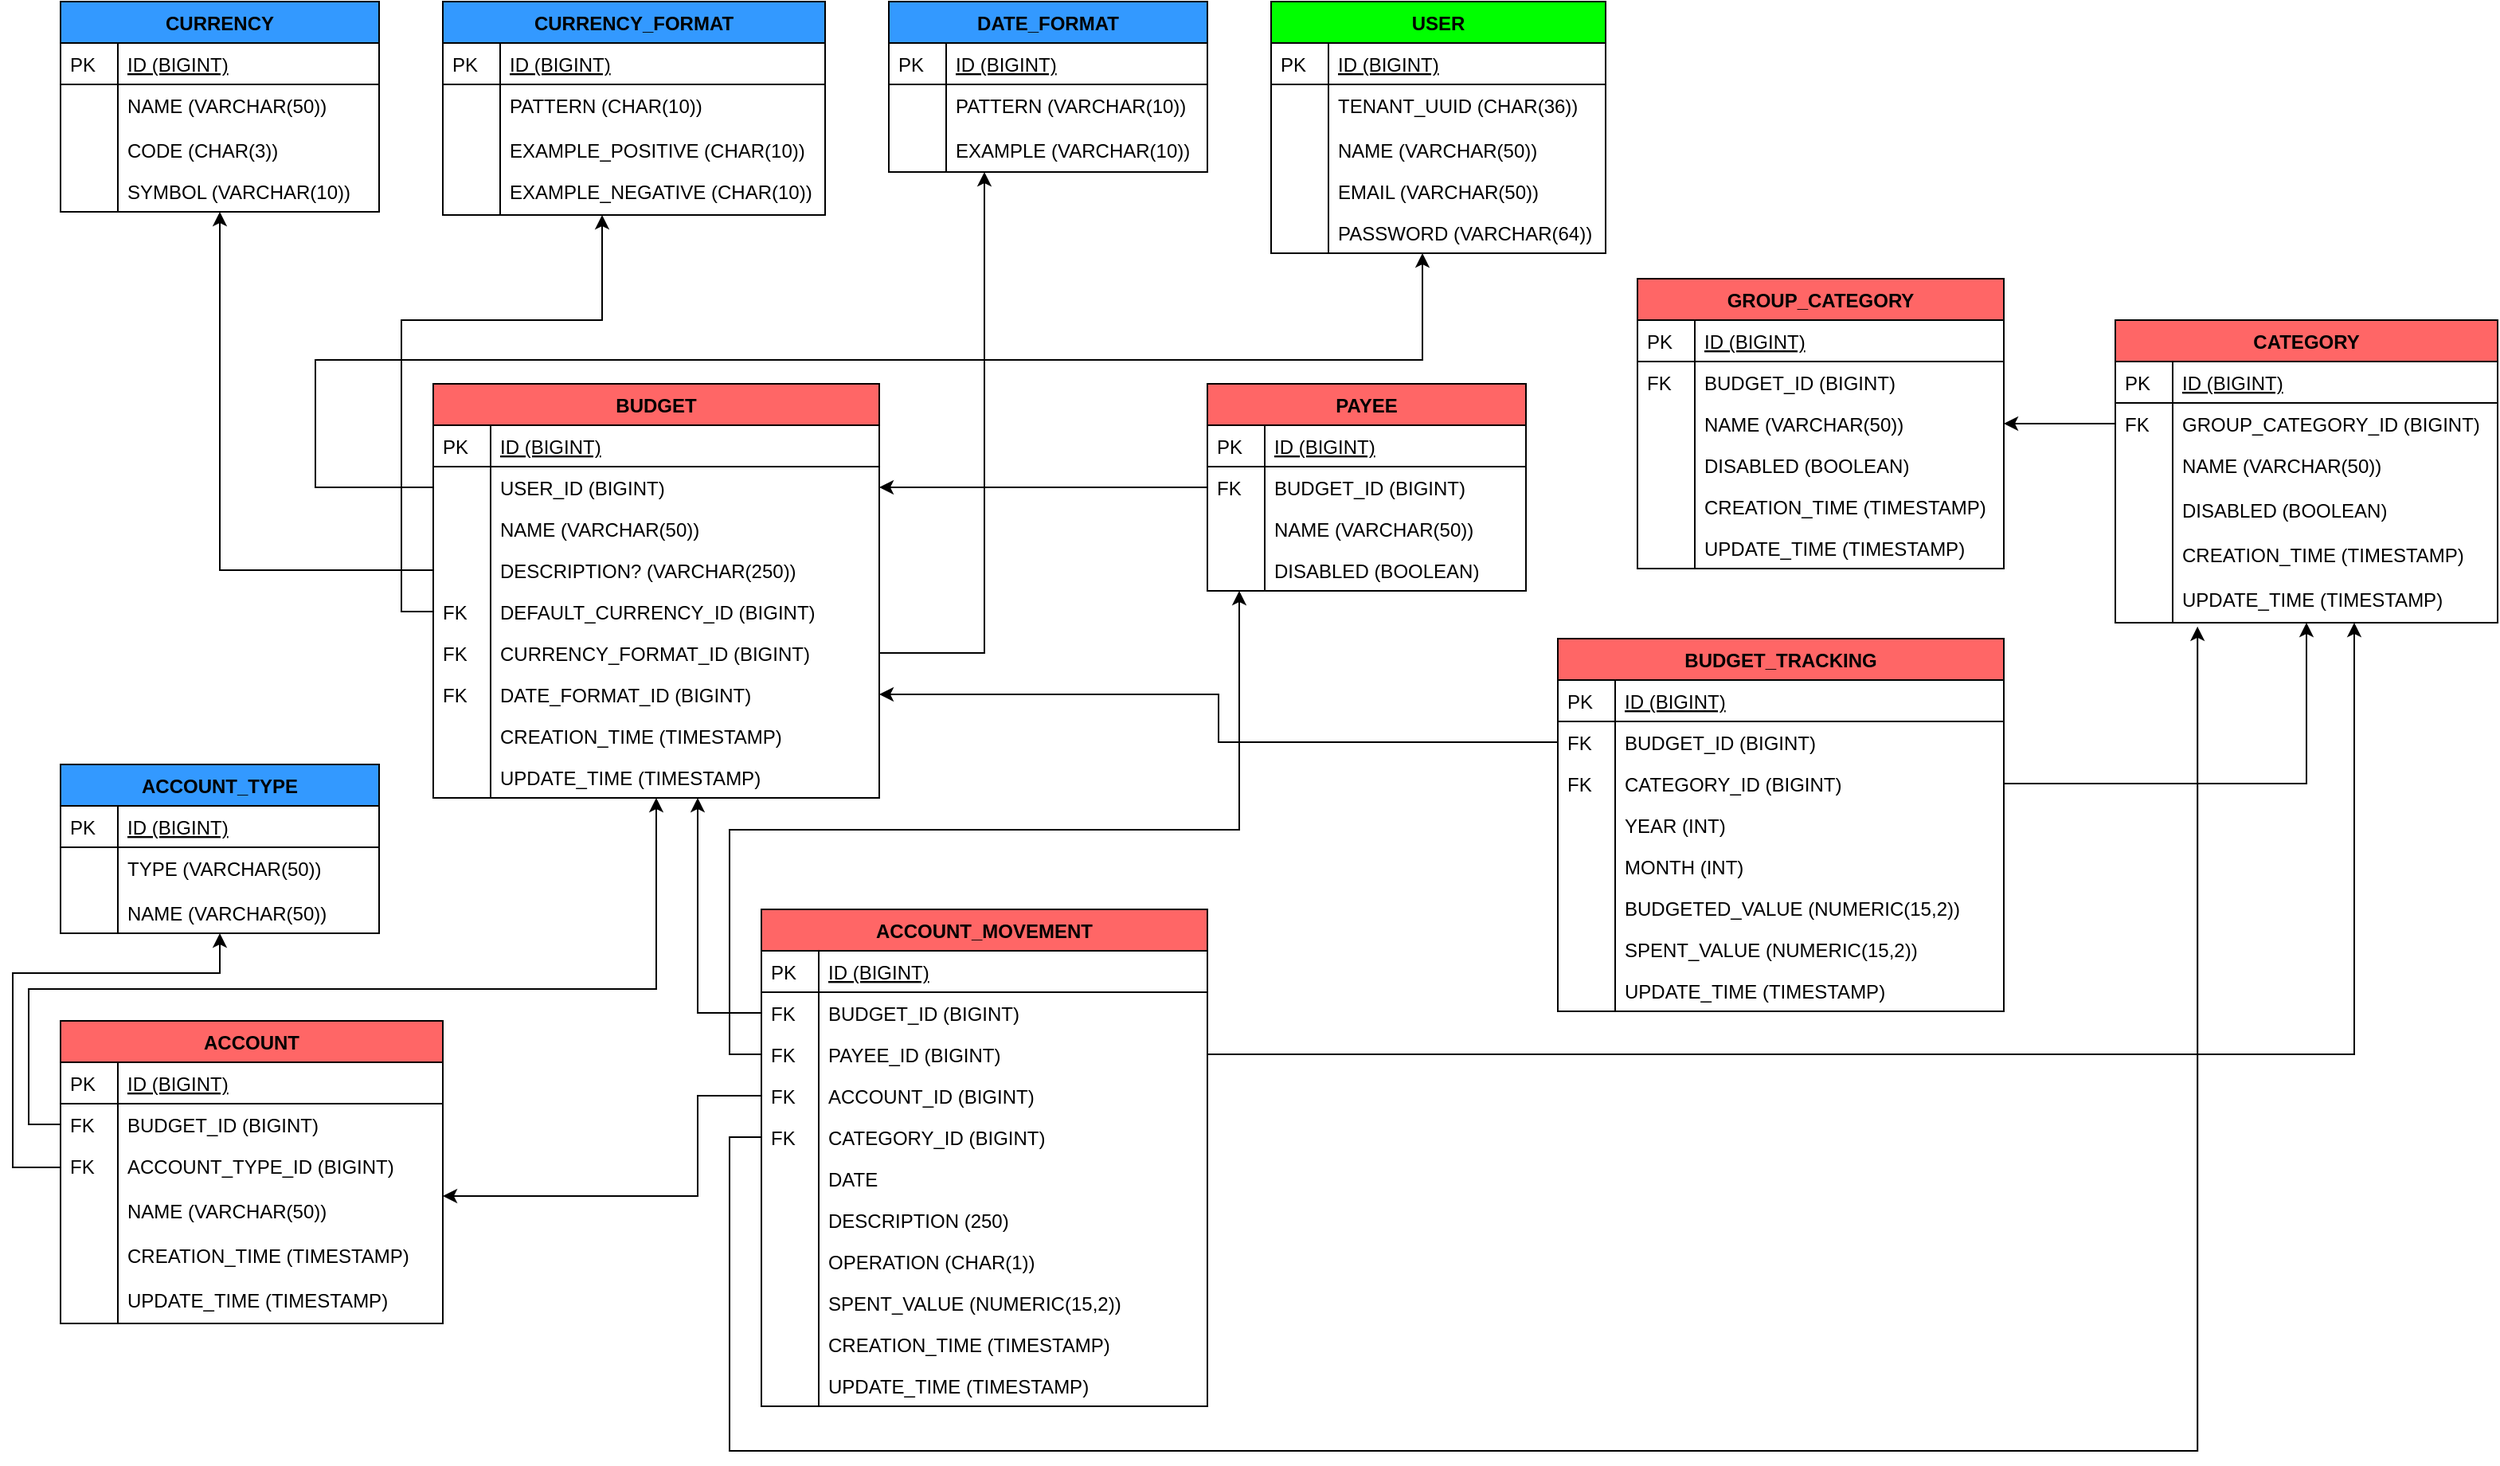 <mxfile version="13.3.9" type="device"><diagram id="C5RBs43oDa-KdzZeNtuy" name="Page-1"><mxGraphModel dx="1662" dy="839" grid="1" gridSize="10" guides="1" tooltips="1" connect="1" arrows="1" fold="1" page="1" pageScale="1" pageWidth="827" pageHeight="1169" math="0" shadow="0"><root><mxCell id="WIyWlLk6GJQsqaUBKTNV-0"/><mxCell id="WIyWlLk6GJQsqaUBKTNV-1" parent="WIyWlLk6GJQsqaUBKTNV-0"/><mxCell id="zkfFHV4jXpPFQw0GAbJ--64" value="CURRENCY" style="swimlane;fontStyle=1;childLayout=stackLayout;horizontal=1;startSize=26;horizontalStack=0;resizeParent=1;resizeLast=0;collapsible=1;marginBottom=0;rounded=0;shadow=0;strokeWidth=1;fillColor=#3399FF;" parent="WIyWlLk6GJQsqaUBKTNV-1" vertex="1"><mxGeometry x="40" y="40" width="200" height="132" as="geometry"><mxRectangle x="260" y="270" width="160" height="26" as="alternateBounds"/></mxGeometry></mxCell><mxCell id="zkfFHV4jXpPFQw0GAbJ--65" value="ID (BIGINT)" style="shape=partialRectangle;top=0;left=0;right=0;bottom=1;align=left;verticalAlign=top;fillColor=none;spacingLeft=40;spacingRight=4;overflow=hidden;rotatable=0;points=[[0,0.5],[1,0.5]];portConstraint=eastwest;dropTarget=0;rounded=0;shadow=0;strokeWidth=1;fontStyle=4" parent="zkfFHV4jXpPFQw0GAbJ--64" vertex="1"><mxGeometry y="26" width="200" height="26" as="geometry"/></mxCell><mxCell id="zkfFHV4jXpPFQw0GAbJ--66" value="PK" style="shape=partialRectangle;top=0;left=0;bottom=0;fillColor=none;align=left;verticalAlign=top;spacingLeft=4;spacingRight=4;overflow=hidden;rotatable=0;points=[];portConstraint=eastwest;part=1;" parent="zkfFHV4jXpPFQw0GAbJ--65" vertex="1" connectable="0"><mxGeometry width="36" height="26" as="geometry"/></mxCell><mxCell id="zkfFHV4jXpPFQw0GAbJ--67" value="NAME (VARCHAR(50))" style="shape=partialRectangle;top=0;left=0;right=0;bottom=0;align=left;verticalAlign=top;fillColor=none;spacingLeft=40;spacingRight=4;overflow=hidden;rotatable=0;points=[[0,0.5],[1,0.5]];portConstraint=eastwest;dropTarget=0;rounded=0;shadow=0;strokeWidth=1;" parent="zkfFHV4jXpPFQw0GAbJ--64" vertex="1"><mxGeometry y="52" width="200" height="28" as="geometry"/></mxCell><mxCell id="zkfFHV4jXpPFQw0GAbJ--68" value="" style="shape=partialRectangle;top=0;left=0;bottom=0;fillColor=none;align=left;verticalAlign=top;spacingLeft=4;spacingRight=4;overflow=hidden;rotatable=0;points=[];portConstraint=eastwest;part=1;" parent="zkfFHV4jXpPFQw0GAbJ--67" vertex="1" connectable="0"><mxGeometry width="36" height="28" as="geometry"/></mxCell><mxCell id="zkfFHV4jXpPFQw0GAbJ--69" value="CODE (CHAR(3))" style="shape=partialRectangle;top=0;left=0;right=0;bottom=0;align=left;verticalAlign=top;fillColor=none;spacingLeft=40;spacingRight=4;overflow=hidden;rotatable=0;points=[[0,0.5],[1,0.5]];portConstraint=eastwest;dropTarget=0;rounded=0;shadow=0;strokeWidth=1;" parent="zkfFHV4jXpPFQw0GAbJ--64" vertex="1"><mxGeometry y="80" width="200" height="26" as="geometry"/></mxCell><mxCell id="zkfFHV4jXpPFQw0GAbJ--70" value="" style="shape=partialRectangle;top=0;left=0;bottom=0;fillColor=none;align=left;verticalAlign=top;spacingLeft=4;spacingRight=4;overflow=hidden;rotatable=0;points=[];portConstraint=eastwest;part=1;" parent="zkfFHV4jXpPFQw0GAbJ--69" vertex="1" connectable="0"><mxGeometry width="36" height="26" as="geometry"/></mxCell><mxCell id="7UPY_6HUWxtH6O-6JT8C-21" value="SYMBOL (VARCHAR(10))" style="shape=partialRectangle;top=0;left=0;right=0;bottom=0;align=left;verticalAlign=top;fillColor=none;spacingLeft=40;spacingRight=4;overflow=hidden;rotatable=0;points=[[0,0.5],[1,0.5]];portConstraint=eastwest;dropTarget=0;rounded=0;shadow=0;strokeWidth=1;" parent="zkfFHV4jXpPFQw0GAbJ--64" vertex="1"><mxGeometry y="106" width="200" height="26" as="geometry"/></mxCell><mxCell id="7UPY_6HUWxtH6O-6JT8C-22" value="" style="shape=partialRectangle;top=0;left=0;bottom=0;fillColor=none;align=left;verticalAlign=top;spacingLeft=4;spacingRight=4;overflow=hidden;rotatable=0;points=[];portConstraint=eastwest;part=1;" parent="7UPY_6HUWxtH6O-6JT8C-21" vertex="1" connectable="0"><mxGeometry width="36" height="26" as="geometry"/></mxCell><mxCell id="7UPY_6HUWxtH6O-6JT8C-23" value="CURRENCY_FORMAT" style="swimlane;fontStyle=1;childLayout=stackLayout;horizontal=1;startSize=26;horizontalStack=0;resizeParent=1;resizeLast=0;collapsible=1;marginBottom=0;rounded=0;shadow=0;strokeWidth=1;fillColor=#3399FF;" parent="WIyWlLk6GJQsqaUBKTNV-1" vertex="1"><mxGeometry x="280" y="40" width="240" height="134" as="geometry"><mxRectangle x="260" y="270" width="160" height="26" as="alternateBounds"/></mxGeometry></mxCell><mxCell id="7UPY_6HUWxtH6O-6JT8C-24" value="ID (BIGINT)" style="shape=partialRectangle;top=0;left=0;right=0;bottom=1;align=left;verticalAlign=top;fillColor=none;spacingLeft=40;spacingRight=4;overflow=hidden;rotatable=0;points=[[0,0.5],[1,0.5]];portConstraint=eastwest;dropTarget=0;rounded=0;shadow=0;strokeWidth=1;fontStyle=4" parent="7UPY_6HUWxtH6O-6JT8C-23" vertex="1"><mxGeometry y="26" width="240" height="26" as="geometry"/></mxCell><mxCell id="7UPY_6HUWxtH6O-6JT8C-25" value="PK" style="shape=partialRectangle;top=0;left=0;bottom=0;fillColor=none;align=left;verticalAlign=top;spacingLeft=4;spacingRight=4;overflow=hidden;rotatable=0;points=[];portConstraint=eastwest;part=1;" parent="7UPY_6HUWxtH6O-6JT8C-24" vertex="1" connectable="0"><mxGeometry width="36" height="26" as="geometry"/></mxCell><mxCell id="7UPY_6HUWxtH6O-6JT8C-26" value="PATTERN (CHAR(10))" style="shape=partialRectangle;top=0;left=0;right=0;bottom=0;align=left;verticalAlign=top;fillColor=none;spacingLeft=40;spacingRight=4;overflow=hidden;rotatable=0;points=[[0,0.5],[1,0.5]];portConstraint=eastwest;dropTarget=0;rounded=0;shadow=0;strokeWidth=1;" parent="7UPY_6HUWxtH6O-6JT8C-23" vertex="1"><mxGeometry y="52" width="240" height="28" as="geometry"/></mxCell><mxCell id="7UPY_6HUWxtH6O-6JT8C-27" value="" style="shape=partialRectangle;top=0;left=0;bottom=0;fillColor=none;align=left;verticalAlign=top;spacingLeft=4;spacingRight=4;overflow=hidden;rotatable=0;points=[];portConstraint=eastwest;part=1;" parent="7UPY_6HUWxtH6O-6JT8C-26" vertex="1" connectable="0"><mxGeometry width="36" height="28" as="geometry"/></mxCell><mxCell id="7UPY_6HUWxtH6O-6JT8C-28" value="EXAMPLE_POSITIVE (CHAR(10))" style="shape=partialRectangle;top=0;left=0;right=0;bottom=0;align=left;verticalAlign=top;fillColor=none;spacingLeft=40;spacingRight=4;overflow=hidden;rotatable=0;points=[[0,0.5],[1,0.5]];portConstraint=eastwest;dropTarget=0;rounded=0;shadow=0;strokeWidth=1;" parent="7UPY_6HUWxtH6O-6JT8C-23" vertex="1"><mxGeometry y="80" width="240" height="26" as="geometry"/></mxCell><mxCell id="7UPY_6HUWxtH6O-6JT8C-29" value="" style="shape=partialRectangle;top=0;left=0;bottom=0;fillColor=none;align=left;verticalAlign=top;spacingLeft=4;spacingRight=4;overflow=hidden;rotatable=0;points=[];portConstraint=eastwest;part=1;" parent="7UPY_6HUWxtH6O-6JT8C-28" vertex="1" connectable="0"><mxGeometry width="36" height="26" as="geometry"/></mxCell><mxCell id="xDJ-qz7SVqjFxXzdLIka-0" value="EXAMPLE_NEGATIVE (CHAR(10))" style="shape=partialRectangle;top=0;left=0;right=0;bottom=0;align=left;verticalAlign=top;fillColor=none;spacingLeft=40;spacingRight=4;overflow=hidden;rotatable=0;points=[[0,0.5],[1,0.5]];portConstraint=eastwest;dropTarget=0;rounded=0;shadow=0;strokeWidth=1;" vertex="1" parent="7UPY_6HUWxtH6O-6JT8C-23"><mxGeometry y="106" width="240" height="28" as="geometry"/></mxCell><mxCell id="xDJ-qz7SVqjFxXzdLIka-1" value="" style="shape=partialRectangle;top=0;left=0;bottom=0;fillColor=none;align=left;verticalAlign=top;spacingLeft=4;spacingRight=4;overflow=hidden;rotatable=0;points=[];portConstraint=eastwest;part=1;" vertex="1" connectable="0" parent="xDJ-qz7SVqjFxXzdLIka-0"><mxGeometry width="36" height="28" as="geometry"/></mxCell><mxCell id="zkfFHV4jXpPFQw0GAbJ--51" value="BUDGET" style="swimlane;fontStyle=1;childLayout=stackLayout;horizontal=1;startSize=26;horizontalStack=0;resizeParent=1;resizeLast=0;collapsible=1;marginBottom=0;rounded=0;shadow=0;strokeWidth=1;fillColor=#FF6666;" parent="WIyWlLk6GJQsqaUBKTNV-1" vertex="1"><mxGeometry x="274" y="280" width="280" height="260" as="geometry"><mxRectangle x="20" y="80" width="160" height="26" as="alternateBounds"/></mxGeometry></mxCell><mxCell id="zkfFHV4jXpPFQw0GAbJ--52" value="ID (BIGINT)" style="shape=partialRectangle;top=0;left=0;right=0;bottom=1;align=left;verticalAlign=top;fillColor=none;spacingLeft=40;spacingRight=4;overflow=hidden;rotatable=0;points=[[0,0.5],[1,0.5]];portConstraint=eastwest;dropTarget=0;rounded=0;shadow=0;strokeWidth=1;fontStyle=4" parent="zkfFHV4jXpPFQw0GAbJ--51" vertex="1"><mxGeometry y="26" width="280" height="26" as="geometry"/></mxCell><mxCell id="zkfFHV4jXpPFQw0GAbJ--53" value="PK" style="shape=partialRectangle;top=0;left=0;bottom=0;fillColor=none;align=left;verticalAlign=top;spacingLeft=4;spacingRight=4;overflow=hidden;rotatable=0;points=[];portConstraint=eastwest;part=1;" parent="zkfFHV4jXpPFQw0GAbJ--52" vertex="1" connectable="0"><mxGeometry width="36" height="26" as="geometry"/></mxCell><mxCell id="zkfFHV4jXpPFQw0GAbJ--54" value="USER_ID (BIGINT)" style="shape=partialRectangle;top=0;left=0;right=0;bottom=0;align=left;verticalAlign=top;fillColor=none;spacingLeft=40;spacingRight=4;overflow=hidden;rotatable=0;points=[[0,0.5],[1,0.5]];portConstraint=eastwest;dropTarget=0;rounded=0;shadow=0;strokeWidth=1;" parent="zkfFHV4jXpPFQw0GAbJ--51" vertex="1"><mxGeometry y="52" width="280" height="26" as="geometry"/></mxCell><mxCell id="zkfFHV4jXpPFQw0GAbJ--55" value="" style="shape=partialRectangle;top=0;left=0;bottom=0;fillColor=none;align=left;verticalAlign=top;spacingLeft=4;spacingRight=4;overflow=hidden;rotatable=0;points=[];portConstraint=eastwest;part=1;" parent="zkfFHV4jXpPFQw0GAbJ--54" vertex="1" connectable="0"><mxGeometry width="36" height="26" as="geometry"/></mxCell><mxCell id="7UPY_6HUWxtH6O-6JT8C-6" value="NAME (VARCHAR(50))" style="shape=partialRectangle;top=0;left=0;right=0;bottom=0;align=left;verticalAlign=top;fillColor=none;spacingLeft=40;spacingRight=4;overflow=hidden;rotatable=0;points=[[0,0.5],[1,0.5]];portConstraint=eastwest;dropTarget=0;rounded=0;shadow=0;strokeWidth=1;" parent="zkfFHV4jXpPFQw0GAbJ--51" vertex="1"><mxGeometry y="78" width="280" height="26" as="geometry"/></mxCell><mxCell id="7UPY_6HUWxtH6O-6JT8C-7" value="" style="shape=partialRectangle;top=0;left=0;bottom=0;fillColor=none;align=left;verticalAlign=top;spacingLeft=4;spacingRight=4;overflow=hidden;rotatable=0;points=[];portConstraint=eastwest;part=1;" parent="7UPY_6HUWxtH6O-6JT8C-6" vertex="1" connectable="0"><mxGeometry width="36" height="26" as="geometry"/></mxCell><mxCell id="7UPY_6HUWxtH6O-6JT8C-8" value="DESCRIPTION? (VARCHAR(250))" style="shape=partialRectangle;top=0;left=0;right=0;bottom=0;align=left;verticalAlign=top;fillColor=none;spacingLeft=40;spacingRight=4;overflow=hidden;rotatable=0;points=[[0,0.5],[1,0.5]];portConstraint=eastwest;dropTarget=0;rounded=0;shadow=0;strokeWidth=1;" parent="zkfFHV4jXpPFQw0GAbJ--51" vertex="1"><mxGeometry y="104" width="280" height="26" as="geometry"/></mxCell><mxCell id="7UPY_6HUWxtH6O-6JT8C-9" value="" style="shape=partialRectangle;top=0;left=0;bottom=0;fillColor=none;align=left;verticalAlign=top;spacingLeft=4;spacingRight=4;overflow=hidden;rotatable=0;points=[];portConstraint=eastwest;part=1;" parent="7UPY_6HUWxtH6O-6JT8C-8" vertex="1" connectable="0"><mxGeometry width="36" height="26" as="geometry"/></mxCell><mxCell id="7UPY_6HUWxtH6O-6JT8C-17" value="DEFAULT_CURRENCY_ID (BIGINT)" style="shape=partialRectangle;top=0;left=0;right=0;bottom=0;align=left;verticalAlign=top;fillColor=none;spacingLeft=40;spacingRight=4;overflow=hidden;rotatable=0;points=[[0,0.5],[1,0.5]];portConstraint=eastwest;dropTarget=0;rounded=0;shadow=0;strokeWidth=1;" parent="zkfFHV4jXpPFQw0GAbJ--51" vertex="1"><mxGeometry y="130" width="280" height="26" as="geometry"/></mxCell><mxCell id="7UPY_6HUWxtH6O-6JT8C-18" value="FK" style="shape=partialRectangle;top=0;left=0;bottom=0;fillColor=none;align=left;verticalAlign=top;spacingLeft=4;spacingRight=4;overflow=hidden;rotatable=0;points=[];portConstraint=eastwest;part=1;" parent="7UPY_6HUWxtH6O-6JT8C-17" vertex="1" connectable="0"><mxGeometry width="36" height="26" as="geometry"/></mxCell><mxCell id="7UPY_6HUWxtH6O-6JT8C-19" value="CURRENCY_FORMAT_ID (BIGINT)" style="shape=partialRectangle;top=0;left=0;right=0;bottom=0;align=left;verticalAlign=top;fillColor=none;spacingLeft=40;spacingRight=4;overflow=hidden;rotatable=0;points=[[0,0.5],[1,0.5]];portConstraint=eastwest;dropTarget=0;rounded=0;shadow=0;strokeWidth=1;" parent="zkfFHV4jXpPFQw0GAbJ--51" vertex="1"><mxGeometry y="156" width="280" height="26" as="geometry"/></mxCell><mxCell id="7UPY_6HUWxtH6O-6JT8C-20" value="FK" style="shape=partialRectangle;top=0;left=0;bottom=0;fillColor=none;align=left;verticalAlign=top;spacingLeft=4;spacingRight=4;overflow=hidden;rotatable=0;points=[];portConstraint=eastwest;part=1;" parent="7UPY_6HUWxtH6O-6JT8C-19" vertex="1" connectable="0"><mxGeometry width="36" height="26" as="geometry"/></mxCell><mxCell id="dxAf0QoSKPQOSkpzr2Nd-0" value="DATE_FORMAT_ID (BIGINT)" style="shape=partialRectangle;top=0;left=0;right=0;bottom=0;align=left;verticalAlign=top;fillColor=none;spacingLeft=40;spacingRight=4;overflow=hidden;rotatable=0;points=[[0,0.5],[1,0.5]];portConstraint=eastwest;dropTarget=0;rounded=0;shadow=0;strokeWidth=1;" parent="zkfFHV4jXpPFQw0GAbJ--51" vertex="1"><mxGeometry y="182" width="280" height="26" as="geometry"/></mxCell><mxCell id="dxAf0QoSKPQOSkpzr2Nd-1" value="FK" style="shape=partialRectangle;top=0;left=0;bottom=0;fillColor=none;align=left;verticalAlign=top;spacingLeft=4;spacingRight=4;overflow=hidden;rotatable=0;points=[];portConstraint=eastwest;part=1;" parent="dxAf0QoSKPQOSkpzr2Nd-0" vertex="1" connectable="0"><mxGeometry width="36" height="26" as="geometry"/></mxCell><mxCell id="dxAf0QoSKPQOSkpzr2Nd-70" value="CREATION_TIME (TIMESTAMP)" style="shape=partialRectangle;top=0;left=0;right=0;bottom=0;align=left;verticalAlign=top;fillColor=none;spacingLeft=40;spacingRight=4;overflow=hidden;rotatable=0;points=[[0,0.5],[1,0.5]];portConstraint=eastwest;dropTarget=0;rounded=0;shadow=0;strokeWidth=1;" parent="zkfFHV4jXpPFQw0GAbJ--51" vertex="1"><mxGeometry y="208" width="280" height="26" as="geometry"/></mxCell><mxCell id="dxAf0QoSKPQOSkpzr2Nd-71" value="" style="shape=partialRectangle;top=0;left=0;bottom=0;fillColor=none;align=left;verticalAlign=top;spacingLeft=4;spacingRight=4;overflow=hidden;rotatable=0;points=[];portConstraint=eastwest;part=1;" parent="dxAf0QoSKPQOSkpzr2Nd-70" vertex="1" connectable="0"><mxGeometry width="36" height="26" as="geometry"/></mxCell><mxCell id="dxAf0QoSKPQOSkpzr2Nd-72" value="UPDATE_TIME (TIMESTAMP)" style="shape=partialRectangle;top=0;left=0;right=0;bottom=0;align=left;verticalAlign=top;fillColor=none;spacingLeft=40;spacingRight=4;overflow=hidden;rotatable=0;points=[[0,0.5],[1,0.5]];portConstraint=eastwest;dropTarget=0;rounded=0;shadow=0;strokeWidth=1;" parent="zkfFHV4jXpPFQw0GAbJ--51" vertex="1"><mxGeometry y="234" width="280" height="26" as="geometry"/></mxCell><mxCell id="dxAf0QoSKPQOSkpzr2Nd-73" value="" style="shape=partialRectangle;top=0;left=0;bottom=0;fillColor=none;align=left;verticalAlign=top;spacingLeft=4;spacingRight=4;overflow=hidden;rotatable=0;points=[];portConstraint=eastwest;part=1;" parent="dxAf0QoSKPQOSkpzr2Nd-72" vertex="1" connectable="0"><mxGeometry width="36" height="26" as="geometry"/></mxCell><mxCell id="7UPY_6HUWxtH6O-6JT8C-53" style="edgeStyle=orthogonalEdgeStyle;rounded=0;orthogonalLoop=1;jettySize=auto;html=1;" parent="WIyWlLk6GJQsqaUBKTNV-1" source="7UPY_6HUWxtH6O-6JT8C-8" target="zkfFHV4jXpPFQw0GAbJ--64" edge="1"><mxGeometry relative="1" as="geometry"/></mxCell><mxCell id="7UPY_6HUWxtH6O-6JT8C-55" style="edgeStyle=orthogonalEdgeStyle;rounded=0;orthogonalLoop=1;jettySize=auto;html=1;" parent="WIyWlLk6GJQsqaUBKTNV-1" source="7UPY_6HUWxtH6O-6JT8C-17" target="7UPY_6HUWxtH6O-6JT8C-23" edge="1"><mxGeometry relative="1" as="geometry"><Array as="points"><mxPoint x="254" y="423"/><mxPoint x="254" y="240"/><mxPoint x="380" y="240"/></Array></mxGeometry></mxCell><mxCell id="7UPY_6HUWxtH6O-6JT8C-56" style="edgeStyle=orthogonalEdgeStyle;rounded=0;orthogonalLoop=1;jettySize=auto;html=1;" parent="WIyWlLk6GJQsqaUBKTNV-1" source="7UPY_6HUWxtH6O-6JT8C-19" target="7UPY_6HUWxtH6O-6JT8C-32" edge="1"><mxGeometry relative="1" as="geometry"><Array as="points"><mxPoint x="620" y="449"/></Array></mxGeometry></mxCell><mxCell id="7UPY_6HUWxtH6O-6JT8C-57" value="ACCOUNT_TYPE" style="swimlane;fontStyle=1;childLayout=stackLayout;horizontal=1;startSize=26;horizontalStack=0;resizeParent=1;resizeLast=0;collapsible=1;marginBottom=0;rounded=0;shadow=0;strokeWidth=1;fillColor=#3399FF;" parent="WIyWlLk6GJQsqaUBKTNV-1" vertex="1"><mxGeometry x="40" y="519" width="200" height="106" as="geometry"><mxRectangle x="260" y="270" width="160" height="26" as="alternateBounds"/></mxGeometry></mxCell><mxCell id="7UPY_6HUWxtH6O-6JT8C-58" value="ID (BIGINT)" style="shape=partialRectangle;top=0;left=0;right=0;bottom=1;align=left;verticalAlign=top;fillColor=none;spacingLeft=40;spacingRight=4;overflow=hidden;rotatable=0;points=[[0,0.5],[1,0.5]];portConstraint=eastwest;dropTarget=0;rounded=0;shadow=0;strokeWidth=1;fontStyle=4" parent="7UPY_6HUWxtH6O-6JT8C-57" vertex="1"><mxGeometry y="26" width="200" height="26" as="geometry"/></mxCell><mxCell id="7UPY_6HUWxtH6O-6JT8C-59" value="PK" style="shape=partialRectangle;top=0;left=0;bottom=0;fillColor=none;align=left;verticalAlign=top;spacingLeft=4;spacingRight=4;overflow=hidden;rotatable=0;points=[];portConstraint=eastwest;part=1;" parent="7UPY_6HUWxtH6O-6JT8C-58" vertex="1" connectable="0"><mxGeometry width="36" height="26" as="geometry"/></mxCell><mxCell id="7UPY_6HUWxtH6O-6JT8C-60" value="TYPE (VARCHAR(50))" style="shape=partialRectangle;top=0;left=0;right=0;bottom=0;align=left;verticalAlign=top;fillColor=none;spacingLeft=40;spacingRight=4;overflow=hidden;rotatable=0;points=[[0,0.5],[1,0.5]];portConstraint=eastwest;dropTarget=0;rounded=0;shadow=0;strokeWidth=1;" parent="7UPY_6HUWxtH6O-6JT8C-57" vertex="1"><mxGeometry y="52" width="200" height="28" as="geometry"/></mxCell><mxCell id="7UPY_6HUWxtH6O-6JT8C-61" value="" style="shape=partialRectangle;top=0;left=0;bottom=0;fillColor=none;align=left;verticalAlign=top;spacingLeft=4;spacingRight=4;overflow=hidden;rotatable=0;points=[];portConstraint=eastwest;part=1;" parent="7UPY_6HUWxtH6O-6JT8C-60" vertex="1" connectable="0"><mxGeometry width="36" height="28" as="geometry"/></mxCell><mxCell id="7UPY_6HUWxtH6O-6JT8C-62" value="NAME (VARCHAR(50))" style="shape=partialRectangle;top=0;left=0;right=0;bottom=0;align=left;verticalAlign=top;fillColor=none;spacingLeft=40;spacingRight=4;overflow=hidden;rotatable=0;points=[[0,0.5],[1,0.5]];portConstraint=eastwest;dropTarget=0;rounded=0;shadow=0;strokeWidth=1;" parent="7UPY_6HUWxtH6O-6JT8C-57" vertex="1"><mxGeometry y="80" width="200" height="26" as="geometry"/></mxCell><mxCell id="7UPY_6HUWxtH6O-6JT8C-63" value="" style="shape=partialRectangle;top=0;left=0;bottom=0;fillColor=none;align=left;verticalAlign=top;spacingLeft=4;spacingRight=4;overflow=hidden;rotatable=0;points=[];portConstraint=eastwest;part=1;" parent="7UPY_6HUWxtH6O-6JT8C-62" vertex="1" connectable="0"><mxGeometry width="36" height="26" as="geometry"/></mxCell><mxCell id="dxAf0QoSKPQOSkpzr2Nd-6" style="edgeStyle=orthogonalEdgeStyle;rounded=0;orthogonalLoop=1;jettySize=auto;html=1;entryX=1;entryY=0.5;entryDx=0;entryDy=0;" parent="WIyWlLk6GJQsqaUBKTNV-1" source="7UPY_6HUWxtH6O-6JT8C-111" target="dxAf0QoSKPQOSkpzr2Nd-0" edge="1"><mxGeometry relative="1" as="geometry"/></mxCell><mxCell id="dxAf0QoSKPQOSkpzr2Nd-11" style="edgeStyle=orthogonalEdgeStyle;rounded=0;orthogonalLoop=1;jettySize=auto;html=1;" parent="WIyWlLk6GJQsqaUBKTNV-1" source="7UPY_6HUWxtH6O-6JT8C-114" target="7UPY_6HUWxtH6O-6JT8C-96" edge="1"><mxGeometry relative="1" as="geometry"/></mxCell><mxCell id="dxAf0QoSKPQOSkpzr2Nd-14" style="edgeStyle=orthogonalEdgeStyle;rounded=0;orthogonalLoop=1;jettySize=auto;html=1;" parent="WIyWlLk6GJQsqaUBKTNV-1" source="7UPY_6HUWxtH6O-6JT8C-101" target="7UPY_6HUWxtH6O-6JT8C-82" edge="1"><mxGeometry relative="1" as="geometry"/></mxCell><mxCell id="dxAf0QoSKPQOSkpzr2Nd-30" style="edgeStyle=orthogonalEdgeStyle;rounded=0;orthogonalLoop=1;jettySize=auto;html=1;" parent="WIyWlLk6GJQsqaUBKTNV-1" source="dxAf0QoSKPQOSkpzr2Nd-20" target="zkfFHV4jXpPFQw0GAbJ--51" edge="1"><mxGeometry relative="1" as="geometry"><Array as="points"><mxPoint x="570" y="345"/><mxPoint x="570" y="345"/></Array></mxGeometry></mxCell><mxCell id="7UPY_6HUWxtH6O-6JT8C-66" value="ACCOUNT" style="swimlane;fontStyle=1;childLayout=stackLayout;horizontal=1;startSize=26;horizontalStack=0;resizeParent=1;resizeLast=0;collapsible=1;marginBottom=0;rounded=0;shadow=0;strokeWidth=1;fillColor=#FF6666;" parent="WIyWlLk6GJQsqaUBKTNV-1" vertex="1"><mxGeometry x="40" y="680" width="240" height="190" as="geometry"><mxRectangle x="260" y="270" width="160" height="26" as="alternateBounds"/></mxGeometry></mxCell><mxCell id="7UPY_6HUWxtH6O-6JT8C-67" value="ID (BIGINT)" style="shape=partialRectangle;top=0;left=0;right=0;bottom=1;align=left;verticalAlign=top;fillColor=none;spacingLeft=40;spacingRight=4;overflow=hidden;rotatable=0;points=[[0,0.5],[1,0.5]];portConstraint=eastwest;dropTarget=0;rounded=0;shadow=0;strokeWidth=1;fontStyle=4" parent="7UPY_6HUWxtH6O-6JT8C-66" vertex="1"><mxGeometry y="26" width="240" height="26" as="geometry"/></mxCell><mxCell id="7UPY_6HUWxtH6O-6JT8C-68" value="PK" style="shape=partialRectangle;top=0;left=0;bottom=0;fillColor=none;align=left;verticalAlign=top;spacingLeft=4;spacingRight=4;overflow=hidden;rotatable=0;points=[];portConstraint=eastwest;part=1;" parent="7UPY_6HUWxtH6O-6JT8C-67" vertex="1" connectable="0"><mxGeometry width="36" height="26" as="geometry"/></mxCell><mxCell id="7UPY_6HUWxtH6O-6JT8C-71" value="BUDGET_ID (BIGINT)" style="shape=partialRectangle;top=0;left=0;right=0;bottom=0;align=left;verticalAlign=top;fillColor=none;spacingLeft=40;spacingRight=4;overflow=hidden;rotatable=0;points=[[0,0.5],[1,0.5]];portConstraint=eastwest;dropTarget=0;rounded=0;shadow=0;strokeWidth=1;" parent="7UPY_6HUWxtH6O-6JT8C-66" vertex="1"><mxGeometry y="52" width="240" height="26" as="geometry"/></mxCell><mxCell id="7UPY_6HUWxtH6O-6JT8C-72" value="FK" style="shape=partialRectangle;top=0;left=0;bottom=0;fillColor=none;align=left;verticalAlign=top;spacingLeft=4;spacingRight=4;overflow=hidden;rotatable=0;points=[];portConstraint=eastwest;part=1;" parent="7UPY_6HUWxtH6O-6JT8C-71" vertex="1" connectable="0"><mxGeometry width="36" height="26" as="geometry"/></mxCell><mxCell id="7UPY_6HUWxtH6O-6JT8C-78" value="ACCOUNT_TYPE_ID (BIGINT)" style="shape=partialRectangle;top=0;left=0;right=0;bottom=0;align=left;verticalAlign=top;fillColor=none;spacingLeft=40;spacingRight=4;overflow=hidden;rotatable=0;points=[[0,0.5],[1,0.5]];portConstraint=eastwest;dropTarget=0;rounded=0;shadow=0;strokeWidth=1;" parent="7UPY_6HUWxtH6O-6JT8C-66" vertex="1"><mxGeometry y="78" width="240" height="28" as="geometry"/></mxCell><mxCell id="7UPY_6HUWxtH6O-6JT8C-79" value="FK" style="shape=partialRectangle;top=0;left=0;bottom=0;fillColor=none;align=left;verticalAlign=top;spacingLeft=4;spacingRight=4;overflow=hidden;rotatable=0;points=[];portConstraint=eastwest;part=1;" parent="7UPY_6HUWxtH6O-6JT8C-78" vertex="1" connectable="0"><mxGeometry width="36" height="28" as="geometry"/></mxCell><mxCell id="dxAf0QoSKPQOSkpzr2Nd-4" value="NAME (VARCHAR(50))" style="shape=partialRectangle;top=0;left=0;right=0;bottom=0;align=left;verticalAlign=top;fillColor=none;spacingLeft=40;spacingRight=4;overflow=hidden;rotatable=0;points=[[0,0.5],[1,0.5]];portConstraint=eastwest;dropTarget=0;rounded=0;shadow=0;strokeWidth=1;" parent="7UPY_6HUWxtH6O-6JT8C-66" vertex="1"><mxGeometry y="106" width="240" height="28" as="geometry"/></mxCell><mxCell id="dxAf0QoSKPQOSkpzr2Nd-5" value="" style="shape=partialRectangle;top=0;left=0;bottom=0;fillColor=none;align=left;verticalAlign=top;spacingLeft=4;spacingRight=4;overflow=hidden;rotatable=0;points=[];portConstraint=eastwest;part=1;" parent="dxAf0QoSKPQOSkpzr2Nd-4" vertex="1" connectable="0"><mxGeometry width="36" height="28" as="geometry"/></mxCell><mxCell id="dxAf0QoSKPQOSkpzr2Nd-74" value="CREATION_TIME (TIMESTAMP)" style="shape=partialRectangle;top=0;left=0;right=0;bottom=0;align=left;verticalAlign=top;fillColor=none;spacingLeft=40;spacingRight=4;overflow=hidden;rotatable=0;points=[[0,0.5],[1,0.5]];portConstraint=eastwest;dropTarget=0;rounded=0;shadow=0;strokeWidth=1;" parent="7UPY_6HUWxtH6O-6JT8C-66" vertex="1"><mxGeometry y="134" width="240" height="28" as="geometry"/></mxCell><mxCell id="dxAf0QoSKPQOSkpzr2Nd-75" value="" style="shape=partialRectangle;top=0;left=0;bottom=0;fillColor=none;align=left;verticalAlign=top;spacingLeft=4;spacingRight=4;overflow=hidden;rotatable=0;points=[];portConstraint=eastwest;part=1;" parent="dxAf0QoSKPQOSkpzr2Nd-74" vertex="1" connectable="0"><mxGeometry width="36" height="28" as="geometry"/></mxCell><mxCell id="dxAf0QoSKPQOSkpzr2Nd-76" value="UPDATE_TIME (TIMESTAMP)" style="shape=partialRectangle;top=0;left=0;right=0;bottom=0;align=left;verticalAlign=top;fillColor=none;spacingLeft=40;spacingRight=4;overflow=hidden;rotatable=0;points=[[0,0.5],[1,0.5]];portConstraint=eastwest;dropTarget=0;rounded=0;shadow=0;strokeWidth=1;" parent="7UPY_6HUWxtH6O-6JT8C-66" vertex="1"><mxGeometry y="162" width="240" height="28" as="geometry"/></mxCell><mxCell id="dxAf0QoSKPQOSkpzr2Nd-77" value="" style="shape=partialRectangle;top=0;left=0;bottom=0;fillColor=none;align=left;verticalAlign=top;spacingLeft=4;spacingRight=4;overflow=hidden;rotatable=0;points=[];portConstraint=eastwest;part=1;" parent="dxAf0QoSKPQOSkpzr2Nd-76" vertex="1" connectable="0"><mxGeometry width="36" height="28" as="geometry"/></mxCell><mxCell id="dxAf0QoSKPQOSkpzr2Nd-33" value="ACCOUNT_MOVEMENT" style="swimlane;fontStyle=1;childLayout=stackLayout;horizontal=1;startSize=26;horizontalStack=0;resizeParent=1;resizeLast=0;collapsible=1;marginBottom=0;rounded=0;shadow=0;strokeWidth=1;fillColor=#FF6666;" parent="WIyWlLk6GJQsqaUBKTNV-1" vertex="1"><mxGeometry x="480" y="610" width="280" height="312" as="geometry"><mxRectangle x="260" y="270" width="160" height="26" as="alternateBounds"/></mxGeometry></mxCell><mxCell id="dxAf0QoSKPQOSkpzr2Nd-34" value="ID (BIGINT)" style="shape=partialRectangle;top=0;left=0;right=0;bottom=1;align=left;verticalAlign=top;fillColor=none;spacingLeft=40;spacingRight=4;overflow=hidden;rotatable=0;points=[[0,0.5],[1,0.5]];portConstraint=eastwest;dropTarget=0;rounded=0;shadow=0;strokeWidth=1;fontStyle=4" parent="dxAf0QoSKPQOSkpzr2Nd-33" vertex="1"><mxGeometry y="26" width="280" height="26" as="geometry"/></mxCell><mxCell id="dxAf0QoSKPQOSkpzr2Nd-35" value="PK" style="shape=partialRectangle;top=0;left=0;bottom=0;fillColor=none;align=left;verticalAlign=top;spacingLeft=4;spacingRight=4;overflow=hidden;rotatable=0;points=[];portConstraint=eastwest;part=1;" parent="dxAf0QoSKPQOSkpzr2Nd-34" vertex="1" connectable="0"><mxGeometry width="36" height="26" as="geometry"/></mxCell><mxCell id="dxAf0QoSKPQOSkpzr2Nd-36" value="BUDGET_ID (BIGINT)" style="shape=partialRectangle;top=0;left=0;right=0;bottom=0;align=left;verticalAlign=top;fillColor=none;spacingLeft=40;spacingRight=4;overflow=hidden;rotatable=0;points=[[0,0.5],[1,0.5]];portConstraint=eastwest;dropTarget=0;rounded=0;shadow=0;strokeWidth=1;" parent="dxAf0QoSKPQOSkpzr2Nd-33" vertex="1"><mxGeometry y="52" width="280" height="26" as="geometry"/></mxCell><mxCell id="dxAf0QoSKPQOSkpzr2Nd-37" value="FK" style="shape=partialRectangle;top=0;left=0;bottom=0;fillColor=none;align=left;verticalAlign=top;spacingLeft=4;spacingRight=4;overflow=hidden;rotatable=0;points=[];portConstraint=eastwest;part=1;" parent="dxAf0QoSKPQOSkpzr2Nd-36" vertex="1" connectable="0"><mxGeometry width="36" height="26" as="geometry"/></mxCell><mxCell id="dxAf0QoSKPQOSkpzr2Nd-38" value="PAYEE_ID (BIGINT)" style="shape=partialRectangle;top=0;left=0;right=0;bottom=0;align=left;verticalAlign=top;fillColor=none;spacingLeft=40;spacingRight=4;overflow=hidden;rotatable=0;points=[[0,0.5],[1,0.5]];portConstraint=eastwest;dropTarget=0;rounded=0;shadow=0;strokeWidth=1;" parent="dxAf0QoSKPQOSkpzr2Nd-33" vertex="1"><mxGeometry y="78" width="280" height="26" as="geometry"/></mxCell><mxCell id="dxAf0QoSKPQOSkpzr2Nd-39" value="FK" style="shape=partialRectangle;top=0;left=0;bottom=0;fillColor=none;align=left;verticalAlign=top;spacingLeft=4;spacingRight=4;overflow=hidden;rotatable=0;points=[];portConstraint=eastwest;part=1;" parent="dxAf0QoSKPQOSkpzr2Nd-38" vertex="1" connectable="0"><mxGeometry width="36" height="26" as="geometry"/></mxCell><mxCell id="dxAf0QoSKPQOSkpzr2Nd-40" value="ACCOUNT_ID (BIGINT)" style="shape=partialRectangle;top=0;left=0;right=0;bottom=0;align=left;verticalAlign=top;fillColor=none;spacingLeft=40;spacingRight=4;overflow=hidden;rotatable=0;points=[[0,0.5],[1,0.5]];portConstraint=eastwest;dropTarget=0;rounded=0;shadow=0;strokeWidth=1;" parent="dxAf0QoSKPQOSkpzr2Nd-33" vertex="1"><mxGeometry y="104" width="280" height="26" as="geometry"/></mxCell><mxCell id="dxAf0QoSKPQOSkpzr2Nd-41" value="FK" style="shape=partialRectangle;top=0;left=0;bottom=0;fillColor=none;align=left;verticalAlign=top;spacingLeft=4;spacingRight=4;overflow=hidden;rotatable=0;points=[];portConstraint=eastwest;part=1;" parent="dxAf0QoSKPQOSkpzr2Nd-40" vertex="1" connectable="0"><mxGeometry width="36" height="26" as="geometry"/></mxCell><mxCell id="dxAf0QoSKPQOSkpzr2Nd-42" value="CATEGORY_ID (BIGINT)" style="shape=partialRectangle;top=0;left=0;right=0;bottom=0;align=left;verticalAlign=top;fillColor=none;spacingLeft=40;spacingRight=4;overflow=hidden;rotatable=0;points=[[0,0.5],[1,0.5]];portConstraint=eastwest;dropTarget=0;rounded=0;shadow=0;strokeWidth=1;" parent="dxAf0QoSKPQOSkpzr2Nd-33" vertex="1"><mxGeometry y="130" width="280" height="26" as="geometry"/></mxCell><mxCell id="dxAf0QoSKPQOSkpzr2Nd-43" value="FK" style="shape=partialRectangle;top=0;left=0;bottom=0;fillColor=none;align=left;verticalAlign=top;spacingLeft=4;spacingRight=4;overflow=hidden;rotatable=0;points=[];portConstraint=eastwest;part=1;" parent="dxAf0QoSKPQOSkpzr2Nd-42" vertex="1" connectable="0"><mxGeometry width="36" height="26" as="geometry"/></mxCell><mxCell id="dxAf0QoSKPQOSkpzr2Nd-44" value="DATE" style="shape=partialRectangle;top=0;left=0;right=0;bottom=0;align=left;verticalAlign=top;fillColor=none;spacingLeft=40;spacingRight=4;overflow=hidden;rotatable=0;points=[[0,0.5],[1,0.5]];portConstraint=eastwest;dropTarget=0;rounded=0;shadow=0;strokeWidth=1;" parent="dxAf0QoSKPQOSkpzr2Nd-33" vertex="1"><mxGeometry y="156" width="280" height="26" as="geometry"/></mxCell><mxCell id="dxAf0QoSKPQOSkpzr2Nd-45" value="" style="shape=partialRectangle;top=0;left=0;bottom=0;fillColor=none;align=left;verticalAlign=top;spacingLeft=4;spacingRight=4;overflow=hidden;rotatable=0;points=[];portConstraint=eastwest;part=1;" parent="dxAf0QoSKPQOSkpzr2Nd-44" vertex="1" connectable="0"><mxGeometry width="36" height="26" as="geometry"/></mxCell><mxCell id="dxAf0QoSKPQOSkpzr2Nd-46" value="DESCRIPTION (250)" style="shape=partialRectangle;top=0;left=0;right=0;bottom=0;align=left;verticalAlign=top;fillColor=none;spacingLeft=40;spacingRight=4;overflow=hidden;rotatable=0;points=[[0,0.5],[1,0.5]];portConstraint=eastwest;dropTarget=0;rounded=0;shadow=0;strokeWidth=1;" parent="dxAf0QoSKPQOSkpzr2Nd-33" vertex="1"><mxGeometry y="182" width="280" height="26" as="geometry"/></mxCell><mxCell id="dxAf0QoSKPQOSkpzr2Nd-47" value="" style="shape=partialRectangle;top=0;left=0;bottom=0;fillColor=none;align=left;verticalAlign=top;spacingLeft=4;spacingRight=4;overflow=hidden;rotatable=0;points=[];portConstraint=eastwest;part=1;" parent="dxAf0QoSKPQOSkpzr2Nd-46" vertex="1" connectable="0"><mxGeometry width="36" height="26" as="geometry"/></mxCell><mxCell id="dxAf0QoSKPQOSkpzr2Nd-52" value="OPERATION (CHAR(1))" style="shape=partialRectangle;top=0;left=0;right=0;bottom=0;align=left;verticalAlign=top;fillColor=none;spacingLeft=40;spacingRight=4;overflow=hidden;rotatable=0;points=[[0,0.5],[1,0.5]];portConstraint=eastwest;dropTarget=0;rounded=0;shadow=0;strokeWidth=1;" parent="dxAf0QoSKPQOSkpzr2Nd-33" vertex="1"><mxGeometry y="208" width="280" height="26" as="geometry"/></mxCell><mxCell id="dxAf0QoSKPQOSkpzr2Nd-53" value="" style="shape=partialRectangle;top=0;left=0;bottom=0;fillColor=none;align=left;verticalAlign=top;spacingLeft=4;spacingRight=4;overflow=hidden;rotatable=0;points=[];portConstraint=eastwest;part=1;" parent="dxAf0QoSKPQOSkpzr2Nd-52" vertex="1" connectable="0"><mxGeometry width="36" height="26" as="geometry"/></mxCell><mxCell id="dxAf0QoSKPQOSkpzr2Nd-64" value="SPENT_VALUE (NUMERIC(15,2))" style="shape=partialRectangle;top=0;left=0;right=0;bottom=0;align=left;verticalAlign=top;fillColor=none;spacingLeft=40;spacingRight=4;overflow=hidden;rotatable=0;points=[[0,0.5],[1,0.5]];portConstraint=eastwest;dropTarget=0;rounded=0;shadow=0;strokeWidth=1;" parent="dxAf0QoSKPQOSkpzr2Nd-33" vertex="1"><mxGeometry y="234" width="280" height="26" as="geometry"/></mxCell><mxCell id="dxAf0QoSKPQOSkpzr2Nd-65" value="" style="shape=partialRectangle;top=0;left=0;bottom=0;fillColor=none;align=left;verticalAlign=top;spacingLeft=4;spacingRight=4;overflow=hidden;rotatable=0;points=[];portConstraint=eastwest;part=1;" parent="dxAf0QoSKPQOSkpzr2Nd-64" vertex="1" connectable="0"><mxGeometry width="36" height="26" as="geometry"/></mxCell><mxCell id="dxAf0QoSKPQOSkpzr2Nd-66" value="CREATION_TIME (TIMESTAMP)" style="shape=partialRectangle;top=0;left=0;right=0;bottom=0;align=left;verticalAlign=top;fillColor=none;spacingLeft=40;spacingRight=4;overflow=hidden;rotatable=0;points=[[0,0.5],[1,0.5]];portConstraint=eastwest;dropTarget=0;rounded=0;shadow=0;strokeWidth=1;" parent="dxAf0QoSKPQOSkpzr2Nd-33" vertex="1"><mxGeometry y="260" width="280" height="26" as="geometry"/></mxCell><mxCell id="dxAf0QoSKPQOSkpzr2Nd-67" value="" style="shape=partialRectangle;top=0;left=0;bottom=0;fillColor=none;align=left;verticalAlign=top;spacingLeft=4;spacingRight=4;overflow=hidden;rotatable=0;points=[];portConstraint=eastwest;part=1;" parent="dxAf0QoSKPQOSkpzr2Nd-66" vertex="1" connectable="0"><mxGeometry width="36" height="26" as="geometry"/></mxCell><mxCell id="dxAf0QoSKPQOSkpzr2Nd-68" value="UPDATE_TIME (TIMESTAMP)" style="shape=partialRectangle;top=0;left=0;right=0;bottom=0;align=left;verticalAlign=top;fillColor=none;spacingLeft=40;spacingRight=4;overflow=hidden;rotatable=0;points=[[0,0.5],[1,0.5]];portConstraint=eastwest;dropTarget=0;rounded=0;shadow=0;strokeWidth=1;" parent="dxAf0QoSKPQOSkpzr2Nd-33" vertex="1"><mxGeometry y="286" width="280" height="26" as="geometry"/></mxCell><mxCell id="dxAf0QoSKPQOSkpzr2Nd-69" value="" style="shape=partialRectangle;top=0;left=0;bottom=0;fillColor=none;align=left;verticalAlign=top;spacingLeft=4;spacingRight=4;overflow=hidden;rotatable=0;points=[];portConstraint=eastwest;part=1;" parent="dxAf0QoSKPQOSkpzr2Nd-68" vertex="1" connectable="0"><mxGeometry width="36" height="26" as="geometry"/></mxCell><mxCell id="dxAf0QoSKPQOSkpzr2Nd-55" style="edgeStyle=orthogonalEdgeStyle;rounded=0;orthogonalLoop=1;jettySize=auto;html=1;" parent="WIyWlLk6GJQsqaUBKTNV-1" source="dxAf0QoSKPQOSkpzr2Nd-38" target="7UPY_6HUWxtH6O-6JT8C-96" edge="1"><mxGeometry relative="1" as="geometry"><Array as="points"><mxPoint x="1480" y="701"/></Array></mxGeometry></mxCell><mxCell id="dxAf0QoSKPQOSkpzr2Nd-56" style="edgeStyle=orthogonalEdgeStyle;rounded=0;orthogonalLoop=1;jettySize=auto;html=1;" parent="WIyWlLk6GJQsqaUBKTNV-1" source="dxAf0QoSKPQOSkpzr2Nd-36" target="zkfFHV4jXpPFQw0GAbJ--51" edge="1"><mxGeometry relative="1" as="geometry"><Array as="points"><mxPoint x="440" y="675"/></Array></mxGeometry></mxCell><mxCell id="dxAf0QoSKPQOSkpzr2Nd-57" style="edgeStyle=orthogonalEdgeStyle;rounded=0;orthogonalLoop=1;jettySize=auto;html=1;" parent="WIyWlLk6GJQsqaUBKTNV-1" source="dxAf0QoSKPQOSkpzr2Nd-40" target="7UPY_6HUWxtH6O-6JT8C-66" edge="1"><mxGeometry relative="1" as="geometry"><Array as="points"><mxPoint x="440" y="727"/><mxPoint x="440" y="790"/></Array></mxGeometry></mxCell><mxCell id="dxAf0QoSKPQOSkpzr2Nd-58" style="edgeStyle=orthogonalEdgeStyle;rounded=0;orthogonalLoop=1;jettySize=auto;html=1;exitX=0;exitY=0.5;exitDx=0;exitDy=0;" parent="WIyWlLk6GJQsqaUBKTNV-1" source="7UPY_6HUWxtH6O-6JT8C-71" target="zkfFHV4jXpPFQw0GAbJ--51" edge="1"><mxGeometry relative="1" as="geometry"><Array as="points"><mxPoint x="20" y="745"/><mxPoint x="20" y="660"/><mxPoint x="414" y="660"/></Array></mxGeometry></mxCell><mxCell id="dxAf0QoSKPQOSkpzr2Nd-59" style="edgeStyle=orthogonalEdgeStyle;rounded=0;orthogonalLoop=1;jettySize=auto;html=1;" parent="WIyWlLk6GJQsqaUBKTNV-1" source="7UPY_6HUWxtH6O-6JT8C-78" target="7UPY_6HUWxtH6O-6JT8C-57" edge="1"><mxGeometry relative="1" as="geometry"><Array as="points"><mxPoint x="10" y="772"/><mxPoint x="10" y="650"/><mxPoint x="140" y="650"/></Array></mxGeometry></mxCell><mxCell id="dxAf0QoSKPQOSkpzr2Nd-62" style="edgeStyle=orthogonalEdgeStyle;rounded=0;orthogonalLoop=1;jettySize=auto;html=1;exitX=0;exitY=0.5;exitDx=0;exitDy=0;" parent="WIyWlLk6GJQsqaUBKTNV-1" source="dxAf0QoSKPQOSkpzr2Nd-38" target="dxAf0QoSKPQOSkpzr2Nd-28" edge="1"><mxGeometry relative="1" as="geometry"><Array as="points"><mxPoint x="460" y="701"/><mxPoint x="460" y="560"/><mxPoint x="780" y="560"/></Array></mxGeometry></mxCell><mxCell id="dxAf0QoSKPQOSkpzr2Nd-63" style="edgeStyle=orthogonalEdgeStyle;rounded=0;orthogonalLoop=1;jettySize=auto;html=1;exitX=0;exitY=0.5;exitDx=0;exitDy=0;entryX=0.215;entryY=1.087;entryDx=0;entryDy=0;entryPerimeter=0;" parent="WIyWlLk6GJQsqaUBKTNV-1" source="dxAf0QoSKPQOSkpzr2Nd-42" target="dxAf0QoSKPQOSkpzr2Nd-84" edge="1"><mxGeometry relative="1" as="geometry"><Array as="points"><mxPoint x="460" y="753"/><mxPoint x="460" y="950"/><mxPoint x="1382" y="950"/></Array></mxGeometry></mxCell><mxCell id="7UPY_6HUWxtH6O-6JT8C-96" value="CATEGORY" style="swimlane;fontStyle=1;childLayout=stackLayout;horizontal=1;startSize=26;horizontalStack=0;resizeParent=1;resizeLast=0;collapsible=1;marginBottom=0;rounded=0;shadow=0;strokeWidth=1;fillColor=#FF6666;" parent="WIyWlLk6GJQsqaUBKTNV-1" vertex="1"><mxGeometry x="1330" y="240" width="240" height="190" as="geometry"><mxRectangle x="260" y="270" width="160" height="26" as="alternateBounds"/></mxGeometry></mxCell><mxCell id="7UPY_6HUWxtH6O-6JT8C-97" value="ID (BIGINT)" style="shape=partialRectangle;top=0;left=0;right=0;bottom=1;align=left;verticalAlign=top;fillColor=none;spacingLeft=40;spacingRight=4;overflow=hidden;rotatable=0;points=[[0,0.5],[1,0.5]];portConstraint=eastwest;dropTarget=0;rounded=0;shadow=0;strokeWidth=1;fontStyle=4" parent="7UPY_6HUWxtH6O-6JT8C-96" vertex="1"><mxGeometry y="26" width="240" height="26" as="geometry"/></mxCell><mxCell id="7UPY_6HUWxtH6O-6JT8C-98" value="PK" style="shape=partialRectangle;top=0;left=0;bottom=0;fillColor=none;align=left;verticalAlign=top;spacingLeft=4;spacingRight=4;overflow=hidden;rotatable=0;points=[];portConstraint=eastwest;part=1;" parent="7UPY_6HUWxtH6O-6JT8C-97" vertex="1" connectable="0"><mxGeometry width="36" height="26" as="geometry"/></mxCell><mxCell id="7UPY_6HUWxtH6O-6JT8C-101" value="GROUP_CATEGORY_ID (BIGINT)" style="shape=partialRectangle;top=0;left=0;right=0;bottom=0;align=left;verticalAlign=top;fillColor=none;spacingLeft=40;spacingRight=4;overflow=hidden;rotatable=0;points=[[0,0.5],[1,0.5]];portConstraint=eastwest;dropTarget=0;rounded=0;shadow=0;strokeWidth=1;" parent="7UPY_6HUWxtH6O-6JT8C-96" vertex="1"><mxGeometry y="52" width="240" height="26" as="geometry"/></mxCell><mxCell id="7UPY_6HUWxtH6O-6JT8C-102" value="FK" style="shape=partialRectangle;top=0;left=0;bottom=0;fillColor=none;align=left;verticalAlign=top;spacingLeft=4;spacingRight=4;overflow=hidden;rotatable=0;points=[];portConstraint=eastwest;part=1;" parent="7UPY_6HUWxtH6O-6JT8C-101" vertex="1" connectable="0"><mxGeometry width="36" height="26" as="geometry"/></mxCell><mxCell id="7UPY_6HUWxtH6O-6JT8C-103" value="NAME (VARCHAR(50))" style="shape=partialRectangle;top=0;left=0;right=0;bottom=0;align=left;verticalAlign=top;fillColor=none;spacingLeft=40;spacingRight=4;overflow=hidden;rotatable=0;points=[[0,0.5],[1,0.5]];portConstraint=eastwest;dropTarget=0;rounded=0;shadow=0;strokeWidth=1;" parent="7UPY_6HUWxtH6O-6JT8C-96" vertex="1"><mxGeometry y="78" width="240" height="28" as="geometry"/></mxCell><mxCell id="7UPY_6HUWxtH6O-6JT8C-104" value="" style="shape=partialRectangle;top=0;left=0;bottom=0;fillColor=none;align=left;verticalAlign=top;spacingLeft=4;spacingRight=4;overflow=hidden;rotatable=0;points=[];portConstraint=eastwest;part=1;" parent="7UPY_6HUWxtH6O-6JT8C-103" vertex="1" connectable="0"><mxGeometry width="36" height="28" as="geometry"/></mxCell><mxCell id="dxAf0QoSKPQOSkpzr2Nd-12" value="DISABLED (BOOLEAN)" style="shape=partialRectangle;top=0;left=0;right=0;bottom=0;align=left;verticalAlign=top;fillColor=none;spacingLeft=40;spacingRight=4;overflow=hidden;rotatable=0;points=[[0,0.5],[1,0.5]];portConstraint=eastwest;dropTarget=0;rounded=0;shadow=0;strokeWidth=1;" parent="7UPY_6HUWxtH6O-6JT8C-96" vertex="1"><mxGeometry y="106" width="240" height="28" as="geometry"/></mxCell><mxCell id="dxAf0QoSKPQOSkpzr2Nd-13" value="" style="shape=partialRectangle;top=0;left=0;bottom=0;fillColor=none;align=left;verticalAlign=top;spacingLeft=4;spacingRight=4;overflow=hidden;rotatable=0;points=[];portConstraint=eastwest;part=1;" parent="dxAf0QoSKPQOSkpzr2Nd-12" vertex="1" connectable="0"><mxGeometry width="36" height="28" as="geometry"/></mxCell><mxCell id="dxAf0QoSKPQOSkpzr2Nd-82" value="CREATION_TIME (TIMESTAMP)" style="shape=partialRectangle;top=0;left=0;right=0;bottom=0;align=left;verticalAlign=top;fillColor=none;spacingLeft=40;spacingRight=4;overflow=hidden;rotatable=0;points=[[0,0.5],[1,0.5]];portConstraint=eastwest;dropTarget=0;rounded=0;shadow=0;strokeWidth=1;" parent="7UPY_6HUWxtH6O-6JT8C-96" vertex="1"><mxGeometry y="134" width="240" height="28" as="geometry"/></mxCell><mxCell id="dxAf0QoSKPQOSkpzr2Nd-83" value="" style="shape=partialRectangle;top=0;left=0;bottom=0;fillColor=none;align=left;verticalAlign=top;spacingLeft=4;spacingRight=4;overflow=hidden;rotatable=0;points=[];portConstraint=eastwest;part=1;" parent="dxAf0QoSKPQOSkpzr2Nd-82" vertex="1" connectable="0"><mxGeometry width="36" height="28" as="geometry"/></mxCell><mxCell id="dxAf0QoSKPQOSkpzr2Nd-84" value="UPDATE_TIME (TIMESTAMP)" style="shape=partialRectangle;top=0;left=0;right=0;bottom=0;align=left;verticalAlign=top;fillColor=none;spacingLeft=40;spacingRight=4;overflow=hidden;rotatable=0;points=[[0,0.5],[1,0.5]];portConstraint=eastwest;dropTarget=0;rounded=0;shadow=0;strokeWidth=1;" parent="7UPY_6HUWxtH6O-6JT8C-96" vertex="1"><mxGeometry y="162" width="240" height="28" as="geometry"/></mxCell><mxCell id="dxAf0QoSKPQOSkpzr2Nd-85" value="" style="shape=partialRectangle;top=0;left=0;bottom=0;fillColor=none;align=left;verticalAlign=top;spacingLeft=4;spacingRight=4;overflow=hidden;rotatable=0;points=[];portConstraint=eastwest;part=1;" parent="dxAf0QoSKPQOSkpzr2Nd-84" vertex="1" connectable="0"><mxGeometry width="36" height="28" as="geometry"/></mxCell><mxCell id="7UPY_6HUWxtH6O-6JT8C-82" value="GROUP_CATEGORY" style="swimlane;fontStyle=1;childLayout=stackLayout;horizontal=1;startSize=26;horizontalStack=0;resizeParent=1;resizeLast=0;collapsible=1;marginBottom=0;rounded=0;shadow=0;strokeWidth=1;fillColor=#FF6666;" parent="WIyWlLk6GJQsqaUBKTNV-1" vertex="1"><mxGeometry x="1030" y="214" width="230" height="182" as="geometry"><mxRectangle x="260" y="270" width="160" height="26" as="alternateBounds"/></mxGeometry></mxCell><mxCell id="7UPY_6HUWxtH6O-6JT8C-83" value="ID (BIGINT)" style="shape=partialRectangle;top=0;left=0;right=0;bottom=1;align=left;verticalAlign=top;fillColor=none;spacingLeft=40;spacingRight=4;overflow=hidden;rotatable=0;points=[[0,0.5],[1,0.5]];portConstraint=eastwest;dropTarget=0;rounded=0;shadow=0;strokeWidth=1;fontStyle=4" parent="7UPY_6HUWxtH6O-6JT8C-82" vertex="1"><mxGeometry y="26" width="230" height="26" as="geometry"/></mxCell><mxCell id="7UPY_6HUWxtH6O-6JT8C-84" value="PK" style="shape=partialRectangle;top=0;left=0;bottom=0;fillColor=none;align=left;verticalAlign=top;spacingLeft=4;spacingRight=4;overflow=hidden;rotatable=0;points=[];portConstraint=eastwest;part=1;" parent="7UPY_6HUWxtH6O-6JT8C-83" vertex="1" connectable="0"><mxGeometry width="36" height="26" as="geometry"/></mxCell><mxCell id="7UPY_6HUWxtH6O-6JT8C-87" value="BUDGET_ID (BIGINT)" style="shape=partialRectangle;top=0;left=0;right=0;bottom=0;align=left;verticalAlign=top;fillColor=none;spacingLeft=40;spacingRight=4;overflow=hidden;rotatable=0;points=[[0,0.5],[1,0.5]];portConstraint=eastwest;dropTarget=0;rounded=0;shadow=0;strokeWidth=1;" parent="7UPY_6HUWxtH6O-6JT8C-82" vertex="1"><mxGeometry y="52" width="230" height="26" as="geometry"/></mxCell><mxCell id="7UPY_6HUWxtH6O-6JT8C-88" value="FK" style="shape=partialRectangle;top=0;left=0;bottom=0;fillColor=none;align=left;verticalAlign=top;spacingLeft=4;spacingRight=4;overflow=hidden;rotatable=0;points=[];portConstraint=eastwest;part=1;" parent="7UPY_6HUWxtH6O-6JT8C-87" vertex="1" connectable="0"><mxGeometry width="36" height="26" as="geometry"/></mxCell><mxCell id="dxAf0QoSKPQOSkpzr2Nd-2" value="NAME (VARCHAR(50))" style="shape=partialRectangle;top=0;left=0;right=0;bottom=0;align=left;verticalAlign=top;fillColor=none;spacingLeft=40;spacingRight=4;overflow=hidden;rotatable=0;points=[[0,0.5],[1,0.5]];portConstraint=eastwest;dropTarget=0;rounded=0;shadow=0;strokeWidth=1;" parent="7UPY_6HUWxtH6O-6JT8C-82" vertex="1"><mxGeometry y="78" width="230" height="26" as="geometry"/></mxCell><mxCell id="dxAf0QoSKPQOSkpzr2Nd-3" value="" style="shape=partialRectangle;top=0;left=0;bottom=0;fillColor=none;align=left;verticalAlign=top;spacingLeft=4;spacingRight=4;overflow=hidden;rotatable=0;points=[];portConstraint=eastwest;part=1;" parent="dxAf0QoSKPQOSkpzr2Nd-2" vertex="1" connectable="0"><mxGeometry width="36" height="26" as="geometry"/></mxCell><mxCell id="dxAf0QoSKPQOSkpzr2Nd-24" value="DISABLED (BOOLEAN)" style="shape=partialRectangle;top=0;left=0;right=0;bottom=0;align=left;verticalAlign=top;fillColor=none;spacingLeft=40;spacingRight=4;overflow=hidden;rotatable=0;points=[[0,0.5],[1,0.5]];portConstraint=eastwest;dropTarget=0;rounded=0;shadow=0;strokeWidth=1;" parent="7UPY_6HUWxtH6O-6JT8C-82" vertex="1"><mxGeometry y="104" width="230" height="26" as="geometry"/></mxCell><mxCell id="dxAf0QoSKPQOSkpzr2Nd-25" value="" style="shape=partialRectangle;top=0;left=0;bottom=0;fillColor=none;align=left;verticalAlign=top;spacingLeft=4;spacingRight=4;overflow=hidden;rotatable=0;points=[];portConstraint=eastwest;part=1;" parent="dxAf0QoSKPQOSkpzr2Nd-24" vertex="1" connectable="0"><mxGeometry width="36" height="26" as="geometry"/></mxCell><mxCell id="dxAf0QoSKPQOSkpzr2Nd-78" value="CREATION_TIME (TIMESTAMP)" style="shape=partialRectangle;top=0;left=0;right=0;bottom=0;align=left;verticalAlign=top;fillColor=none;spacingLeft=40;spacingRight=4;overflow=hidden;rotatable=0;points=[[0,0.5],[1,0.5]];portConstraint=eastwest;dropTarget=0;rounded=0;shadow=0;strokeWidth=1;" parent="7UPY_6HUWxtH6O-6JT8C-82" vertex="1"><mxGeometry y="130" width="230" height="26" as="geometry"/></mxCell><mxCell id="dxAf0QoSKPQOSkpzr2Nd-79" value="" style="shape=partialRectangle;top=0;left=0;bottom=0;fillColor=none;align=left;verticalAlign=top;spacingLeft=4;spacingRight=4;overflow=hidden;rotatable=0;points=[];portConstraint=eastwest;part=1;" parent="dxAf0QoSKPQOSkpzr2Nd-78" vertex="1" connectable="0"><mxGeometry width="36" height="26" as="geometry"/></mxCell><mxCell id="dxAf0QoSKPQOSkpzr2Nd-80" value="UPDATE_TIME (TIMESTAMP)" style="shape=partialRectangle;top=0;left=0;right=0;bottom=0;align=left;verticalAlign=top;fillColor=none;spacingLeft=40;spacingRight=4;overflow=hidden;rotatable=0;points=[[0,0.5],[1,0.5]];portConstraint=eastwest;dropTarget=0;rounded=0;shadow=0;strokeWidth=1;" parent="7UPY_6HUWxtH6O-6JT8C-82" vertex="1"><mxGeometry y="156" width="230" height="26" as="geometry"/></mxCell><mxCell id="dxAf0QoSKPQOSkpzr2Nd-81" value="" style="shape=partialRectangle;top=0;left=0;bottom=0;fillColor=none;align=left;verticalAlign=top;spacingLeft=4;spacingRight=4;overflow=hidden;rotatable=0;points=[];portConstraint=eastwest;part=1;" parent="dxAf0QoSKPQOSkpzr2Nd-80" vertex="1" connectable="0"><mxGeometry width="36" height="26" as="geometry"/></mxCell><mxCell id="7UPY_6HUWxtH6O-6JT8C-106" value="BUDGET_TRACKING" style="swimlane;fontStyle=1;childLayout=stackLayout;horizontal=1;startSize=26;horizontalStack=0;resizeParent=1;resizeLast=0;collapsible=1;marginBottom=0;rounded=0;shadow=0;strokeWidth=1;fillColor=#FF6666;" parent="WIyWlLk6GJQsqaUBKTNV-1" vertex="1"><mxGeometry x="980" y="440" width="280" height="234" as="geometry"><mxRectangle x="260" y="270" width="160" height="26" as="alternateBounds"/></mxGeometry></mxCell><mxCell id="7UPY_6HUWxtH6O-6JT8C-107" value="ID (BIGINT)" style="shape=partialRectangle;top=0;left=0;right=0;bottom=1;align=left;verticalAlign=top;fillColor=none;spacingLeft=40;spacingRight=4;overflow=hidden;rotatable=0;points=[[0,0.5],[1,0.5]];portConstraint=eastwest;dropTarget=0;rounded=0;shadow=0;strokeWidth=1;fontStyle=4" parent="7UPY_6HUWxtH6O-6JT8C-106" vertex="1"><mxGeometry y="26" width="280" height="26" as="geometry"/></mxCell><mxCell id="7UPY_6HUWxtH6O-6JT8C-108" value="PK" style="shape=partialRectangle;top=0;left=0;bottom=0;fillColor=none;align=left;verticalAlign=top;spacingLeft=4;spacingRight=4;overflow=hidden;rotatable=0;points=[];portConstraint=eastwest;part=1;" parent="7UPY_6HUWxtH6O-6JT8C-107" vertex="1" connectable="0"><mxGeometry width="36" height="26" as="geometry"/></mxCell><mxCell id="7UPY_6HUWxtH6O-6JT8C-111" value="BUDGET_ID (BIGINT)" style="shape=partialRectangle;top=0;left=0;right=0;bottom=0;align=left;verticalAlign=top;fillColor=none;spacingLeft=40;spacingRight=4;overflow=hidden;rotatable=0;points=[[0,0.5],[1,0.5]];portConstraint=eastwest;dropTarget=0;rounded=0;shadow=0;strokeWidth=1;" parent="7UPY_6HUWxtH6O-6JT8C-106" vertex="1"><mxGeometry y="52" width="280" height="26" as="geometry"/></mxCell><mxCell id="7UPY_6HUWxtH6O-6JT8C-112" value="FK" style="shape=partialRectangle;top=0;left=0;bottom=0;fillColor=none;align=left;verticalAlign=top;spacingLeft=4;spacingRight=4;overflow=hidden;rotatable=0;points=[];portConstraint=eastwest;part=1;" parent="7UPY_6HUWxtH6O-6JT8C-111" vertex="1" connectable="0"><mxGeometry width="36" height="26" as="geometry"/></mxCell><mxCell id="7UPY_6HUWxtH6O-6JT8C-114" value="CATEGORY_ID (BIGINT)" style="shape=partialRectangle;top=0;left=0;right=0;bottom=0;align=left;verticalAlign=top;fillColor=none;spacingLeft=40;spacingRight=4;overflow=hidden;rotatable=0;points=[[0,0.5],[1,0.5]];portConstraint=eastwest;dropTarget=0;rounded=0;shadow=0;strokeWidth=1;" parent="7UPY_6HUWxtH6O-6JT8C-106" vertex="1"><mxGeometry y="78" width="280" height="26" as="geometry"/></mxCell><mxCell id="7UPY_6HUWxtH6O-6JT8C-115" value="FK" style="shape=partialRectangle;top=0;left=0;bottom=0;fillColor=none;align=left;verticalAlign=top;spacingLeft=4;spacingRight=4;overflow=hidden;rotatable=0;points=[];portConstraint=eastwest;part=1;" parent="7UPY_6HUWxtH6O-6JT8C-114" vertex="1" connectable="0"><mxGeometry width="36" height="26" as="geometry"/></mxCell><mxCell id="7UPY_6HUWxtH6O-6JT8C-116" value="YEAR (INT)" style="shape=partialRectangle;top=0;left=0;right=0;bottom=0;align=left;verticalAlign=top;fillColor=none;spacingLeft=40;spacingRight=4;overflow=hidden;rotatable=0;points=[[0,0.5],[1,0.5]];portConstraint=eastwest;dropTarget=0;rounded=0;shadow=0;strokeWidth=1;" parent="7UPY_6HUWxtH6O-6JT8C-106" vertex="1"><mxGeometry y="104" width="280" height="26" as="geometry"/></mxCell><mxCell id="7UPY_6HUWxtH6O-6JT8C-117" value="" style="shape=partialRectangle;top=0;left=0;bottom=0;fillColor=none;align=left;verticalAlign=top;spacingLeft=4;spacingRight=4;overflow=hidden;rotatable=0;points=[];portConstraint=eastwest;part=1;" parent="7UPY_6HUWxtH6O-6JT8C-116" vertex="1" connectable="0"><mxGeometry width="36" height="26" as="geometry"/></mxCell><mxCell id="7UPY_6HUWxtH6O-6JT8C-118" value="MONTH (INT)" style="shape=partialRectangle;top=0;left=0;right=0;bottom=0;align=left;verticalAlign=top;fillColor=none;spacingLeft=40;spacingRight=4;overflow=hidden;rotatable=0;points=[[0,0.5],[1,0.5]];portConstraint=eastwest;dropTarget=0;rounded=0;shadow=0;strokeWidth=1;" parent="7UPY_6HUWxtH6O-6JT8C-106" vertex="1"><mxGeometry y="130" width="280" height="26" as="geometry"/></mxCell><mxCell id="7UPY_6HUWxtH6O-6JT8C-119" value="" style="shape=partialRectangle;top=0;left=0;bottom=0;fillColor=none;align=left;verticalAlign=top;spacingLeft=4;spacingRight=4;overflow=hidden;rotatable=0;points=[];portConstraint=eastwest;part=1;" parent="7UPY_6HUWxtH6O-6JT8C-118" vertex="1" connectable="0"><mxGeometry width="36" height="26" as="geometry"/></mxCell><mxCell id="7UPY_6HUWxtH6O-6JT8C-120" value="BUDGETED_VALUE (NUMERIC(15,2))" style="shape=partialRectangle;top=0;left=0;right=0;bottom=0;align=left;verticalAlign=top;fillColor=none;spacingLeft=40;spacingRight=4;overflow=hidden;rotatable=0;points=[[0,0.5],[1,0.5]];portConstraint=eastwest;dropTarget=0;rounded=0;shadow=0;strokeWidth=1;" parent="7UPY_6HUWxtH6O-6JT8C-106" vertex="1"><mxGeometry y="156" width="280" height="26" as="geometry"/></mxCell><mxCell id="7UPY_6HUWxtH6O-6JT8C-121" value="" style="shape=partialRectangle;top=0;left=0;bottom=0;fillColor=none;align=left;verticalAlign=top;spacingLeft=4;spacingRight=4;overflow=hidden;rotatable=0;points=[];portConstraint=eastwest;part=1;" parent="7UPY_6HUWxtH6O-6JT8C-120" vertex="1" connectable="0"><mxGeometry width="36" height="26" as="geometry"/></mxCell><mxCell id="dxAf0QoSKPQOSkpzr2Nd-9" value="SPENT_VALUE (NUMERIC(15,2))" style="shape=partialRectangle;top=0;left=0;right=0;bottom=0;align=left;verticalAlign=top;fillColor=none;spacingLeft=40;spacingRight=4;overflow=hidden;rotatable=0;points=[[0,0.5],[1,0.5]];portConstraint=eastwest;dropTarget=0;rounded=0;shadow=0;strokeWidth=1;" parent="7UPY_6HUWxtH6O-6JT8C-106" vertex="1"><mxGeometry y="182" width="280" height="26" as="geometry"/></mxCell><mxCell id="dxAf0QoSKPQOSkpzr2Nd-10" value="" style="shape=partialRectangle;top=0;left=0;bottom=0;fillColor=none;align=left;verticalAlign=top;spacingLeft=4;spacingRight=4;overflow=hidden;rotatable=0;points=[];portConstraint=eastwest;part=1;" parent="dxAf0QoSKPQOSkpzr2Nd-9" vertex="1" connectable="0"><mxGeometry width="36" height="26" as="geometry"/></mxCell><mxCell id="dxAf0QoSKPQOSkpzr2Nd-86" value="UPDATE_TIME (TIMESTAMP)" style="shape=partialRectangle;top=0;left=0;right=0;bottom=0;align=left;verticalAlign=top;fillColor=none;spacingLeft=40;spacingRight=4;overflow=hidden;rotatable=0;points=[[0,0.5],[1,0.5]];portConstraint=eastwest;dropTarget=0;rounded=0;shadow=0;strokeWidth=1;" parent="7UPY_6HUWxtH6O-6JT8C-106" vertex="1"><mxGeometry y="208" width="280" height="26" as="geometry"/></mxCell><mxCell id="dxAf0QoSKPQOSkpzr2Nd-87" value="" style="shape=partialRectangle;top=0;left=0;bottom=0;fillColor=none;align=left;verticalAlign=top;spacingLeft=4;spacingRight=4;overflow=hidden;rotatable=0;points=[];portConstraint=eastwest;part=1;" parent="dxAf0QoSKPQOSkpzr2Nd-86" vertex="1" connectable="0"><mxGeometry width="36" height="26" as="geometry"/></mxCell><mxCell id="dxAf0QoSKPQOSkpzr2Nd-15" value="PAYEE" style="swimlane;fontStyle=1;childLayout=stackLayout;horizontal=1;startSize=26;horizontalStack=0;resizeParent=1;resizeLast=0;collapsible=1;marginBottom=0;rounded=0;shadow=0;strokeWidth=1;fillColor=#FF6666;" parent="WIyWlLk6GJQsqaUBKTNV-1" vertex="1"><mxGeometry x="760" y="280" width="200" height="130" as="geometry"><mxRectangle x="260" y="270" width="160" height="26" as="alternateBounds"/></mxGeometry></mxCell><mxCell id="dxAf0QoSKPQOSkpzr2Nd-16" value="ID (BIGINT)" style="shape=partialRectangle;top=0;left=0;right=0;bottom=1;align=left;verticalAlign=top;fillColor=none;spacingLeft=40;spacingRight=4;overflow=hidden;rotatable=0;points=[[0,0.5],[1,0.5]];portConstraint=eastwest;dropTarget=0;rounded=0;shadow=0;strokeWidth=1;fontStyle=4" parent="dxAf0QoSKPQOSkpzr2Nd-15" vertex="1"><mxGeometry y="26" width="200" height="26" as="geometry"/></mxCell><mxCell id="dxAf0QoSKPQOSkpzr2Nd-17" value="PK" style="shape=partialRectangle;top=0;left=0;bottom=0;fillColor=none;align=left;verticalAlign=top;spacingLeft=4;spacingRight=4;overflow=hidden;rotatable=0;points=[];portConstraint=eastwest;part=1;" parent="dxAf0QoSKPQOSkpzr2Nd-16" vertex="1" connectable="0"><mxGeometry width="36" height="26" as="geometry"/></mxCell><mxCell id="dxAf0QoSKPQOSkpzr2Nd-20" value="BUDGET_ID (BIGINT)" style="shape=partialRectangle;top=0;left=0;right=0;bottom=0;align=left;verticalAlign=top;fillColor=none;spacingLeft=40;spacingRight=4;overflow=hidden;rotatable=0;points=[[0,0.5],[1,0.5]];portConstraint=eastwest;dropTarget=0;rounded=0;shadow=0;strokeWidth=1;" parent="dxAf0QoSKPQOSkpzr2Nd-15" vertex="1"><mxGeometry y="52" width="200" height="26" as="geometry"/></mxCell><mxCell id="dxAf0QoSKPQOSkpzr2Nd-21" value="FK" style="shape=partialRectangle;top=0;left=0;bottom=0;fillColor=none;align=left;verticalAlign=top;spacingLeft=4;spacingRight=4;overflow=hidden;rotatable=0;points=[];portConstraint=eastwest;part=1;" parent="dxAf0QoSKPQOSkpzr2Nd-20" vertex="1" connectable="0"><mxGeometry width="36" height="26" as="geometry"/></mxCell><mxCell id="dxAf0QoSKPQOSkpzr2Nd-22" value="NAME (VARCHAR(50))" style="shape=partialRectangle;top=0;left=0;right=0;bottom=0;align=left;verticalAlign=top;fillColor=none;spacingLeft=40;spacingRight=4;overflow=hidden;rotatable=0;points=[[0,0.5],[1,0.5]];portConstraint=eastwest;dropTarget=0;rounded=0;shadow=0;strokeWidth=1;" parent="dxAf0QoSKPQOSkpzr2Nd-15" vertex="1"><mxGeometry y="78" width="200" height="26" as="geometry"/></mxCell><mxCell id="dxAf0QoSKPQOSkpzr2Nd-23" value="" style="shape=partialRectangle;top=0;left=0;bottom=0;fillColor=none;align=left;verticalAlign=top;spacingLeft=4;spacingRight=4;overflow=hidden;rotatable=0;points=[];portConstraint=eastwest;part=1;" parent="dxAf0QoSKPQOSkpzr2Nd-22" vertex="1" connectable="0"><mxGeometry width="36" height="26" as="geometry"/></mxCell><mxCell id="dxAf0QoSKPQOSkpzr2Nd-28" value="DISABLED (BOOLEAN)" style="shape=partialRectangle;top=0;left=0;right=0;bottom=0;align=left;verticalAlign=top;fillColor=none;spacingLeft=40;spacingRight=4;overflow=hidden;rotatable=0;points=[[0,0.5],[1,0.5]];portConstraint=eastwest;dropTarget=0;rounded=0;shadow=0;strokeWidth=1;" parent="dxAf0QoSKPQOSkpzr2Nd-15" vertex="1"><mxGeometry y="104" width="200" height="26" as="geometry"/></mxCell><mxCell id="dxAf0QoSKPQOSkpzr2Nd-29" value="" style="shape=partialRectangle;top=0;left=0;bottom=0;fillColor=none;align=left;verticalAlign=top;spacingLeft=4;spacingRight=4;overflow=hidden;rotatable=0;points=[];portConstraint=eastwest;part=1;" parent="dxAf0QoSKPQOSkpzr2Nd-28" vertex="1" connectable="0"><mxGeometry width="36" height="26" as="geometry"/></mxCell><mxCell id="dxAf0QoSKPQOSkpzr2Nd-101" style="edgeStyle=orthogonalEdgeStyle;rounded=0;orthogonalLoop=1;jettySize=auto;html=1;exitX=0;exitY=0.5;exitDx=0;exitDy=0;" parent="WIyWlLk6GJQsqaUBKTNV-1" source="zkfFHV4jXpPFQw0GAbJ--54" target="dxAf0QoSKPQOSkpzr2Nd-88" edge="1"><mxGeometry relative="1" as="geometry"><Array as="points"><mxPoint x="200" y="345"/><mxPoint x="200" y="265"/><mxPoint x="895" y="265"/></Array></mxGeometry></mxCell><mxCell id="7UPY_6HUWxtH6O-6JT8C-32" value="DATE_FORMAT" style="swimlane;fontStyle=1;childLayout=stackLayout;horizontal=1;startSize=26;horizontalStack=0;resizeParent=1;resizeLast=0;collapsible=1;marginBottom=0;rounded=0;shadow=0;strokeWidth=1;fillColor=#3399FF;" parent="WIyWlLk6GJQsqaUBKTNV-1" vertex="1"><mxGeometry x="560" y="40" width="200" height="107" as="geometry"><mxRectangle x="260" y="270" width="160" height="26" as="alternateBounds"/></mxGeometry></mxCell><mxCell id="7UPY_6HUWxtH6O-6JT8C-33" value="ID (BIGINT)" style="shape=partialRectangle;top=0;left=0;right=0;bottom=1;align=left;verticalAlign=top;fillColor=none;spacingLeft=40;spacingRight=4;overflow=hidden;rotatable=0;points=[[0,0.5],[1,0.5]];portConstraint=eastwest;dropTarget=0;rounded=0;shadow=0;strokeWidth=1;fontStyle=4" parent="7UPY_6HUWxtH6O-6JT8C-32" vertex="1"><mxGeometry y="26" width="200" height="26" as="geometry"/></mxCell><mxCell id="7UPY_6HUWxtH6O-6JT8C-34" value="PK" style="shape=partialRectangle;top=0;left=0;bottom=0;fillColor=none;align=left;verticalAlign=top;spacingLeft=4;spacingRight=4;overflow=hidden;rotatable=0;points=[];portConstraint=eastwest;part=1;" parent="7UPY_6HUWxtH6O-6JT8C-33" vertex="1" connectable="0"><mxGeometry width="36" height="26" as="geometry"/></mxCell><mxCell id="7UPY_6HUWxtH6O-6JT8C-35" value="PATTERN (VARCHAR(10))" style="shape=partialRectangle;top=0;left=0;right=0;bottom=0;align=left;verticalAlign=top;fillColor=none;spacingLeft=40;spacingRight=4;overflow=hidden;rotatable=0;points=[[0,0.5],[1,0.5]];portConstraint=eastwest;dropTarget=0;rounded=0;shadow=0;strokeWidth=1;" parent="7UPY_6HUWxtH6O-6JT8C-32" vertex="1"><mxGeometry y="52" width="200" height="28" as="geometry"/></mxCell><mxCell id="7UPY_6HUWxtH6O-6JT8C-36" value="" style="shape=partialRectangle;top=0;left=0;bottom=0;fillColor=none;align=left;verticalAlign=top;spacingLeft=4;spacingRight=4;overflow=hidden;rotatable=0;points=[];portConstraint=eastwest;part=1;" parent="7UPY_6HUWxtH6O-6JT8C-35" vertex="1" connectable="0"><mxGeometry width="36" height="28" as="geometry"/></mxCell><mxCell id="7UPY_6HUWxtH6O-6JT8C-37" value="EXAMPLE (VARCHAR(10))" style="shape=partialRectangle;top=0;left=0;right=0;bottom=0;align=left;verticalAlign=top;fillColor=none;spacingLeft=40;spacingRight=4;overflow=hidden;rotatable=0;points=[[0,0.5],[1,0.5]];portConstraint=eastwest;dropTarget=0;rounded=0;shadow=0;strokeWidth=1;" parent="7UPY_6HUWxtH6O-6JT8C-32" vertex="1"><mxGeometry y="80" width="200" height="26" as="geometry"/></mxCell><mxCell id="7UPY_6HUWxtH6O-6JT8C-38" value="" style="shape=partialRectangle;top=0;left=0;bottom=0;fillColor=none;align=left;verticalAlign=top;spacingLeft=4;spacingRight=4;overflow=hidden;rotatable=0;points=[];portConstraint=eastwest;part=1;" parent="7UPY_6HUWxtH6O-6JT8C-37" vertex="1" connectable="0"><mxGeometry width="36" height="26" as="geometry"/></mxCell><mxCell id="dxAf0QoSKPQOSkpzr2Nd-88" value="USER" style="swimlane;fontStyle=1;childLayout=stackLayout;horizontal=1;startSize=26;horizontalStack=0;resizeParent=1;resizeLast=0;collapsible=1;marginBottom=0;rounded=0;shadow=0;strokeWidth=1;fillColor=#00FF00;" parent="WIyWlLk6GJQsqaUBKTNV-1" vertex="1"><mxGeometry x="800" y="40" width="210" height="158" as="geometry"><mxRectangle x="260" y="270" width="160" height="26" as="alternateBounds"/></mxGeometry></mxCell><mxCell id="dxAf0QoSKPQOSkpzr2Nd-89" value="ID (BIGINT)" style="shape=partialRectangle;top=0;left=0;right=0;bottom=1;align=left;verticalAlign=top;fillColor=none;spacingLeft=40;spacingRight=4;overflow=hidden;rotatable=0;points=[[0,0.5],[1,0.5]];portConstraint=eastwest;dropTarget=0;rounded=0;shadow=0;strokeWidth=1;fontStyle=4" parent="dxAf0QoSKPQOSkpzr2Nd-88" vertex="1"><mxGeometry y="26" width="210" height="26" as="geometry"/></mxCell><mxCell id="dxAf0QoSKPQOSkpzr2Nd-90" value="PK" style="shape=partialRectangle;top=0;left=0;bottom=0;fillColor=none;align=left;verticalAlign=top;spacingLeft=4;spacingRight=4;overflow=hidden;rotatable=0;points=[];portConstraint=eastwest;part=1;" parent="dxAf0QoSKPQOSkpzr2Nd-89" vertex="1" connectable="0"><mxGeometry width="36" height="26" as="geometry"/></mxCell><mxCell id="dxAf0QoSKPQOSkpzr2Nd-91" value="TENANT_UUID (CHAR(36))" style="shape=partialRectangle;top=0;left=0;right=0;bottom=0;align=left;verticalAlign=top;fillColor=none;spacingLeft=40;spacingRight=4;overflow=hidden;rotatable=0;points=[[0,0.5],[1,0.5]];portConstraint=eastwest;dropTarget=0;rounded=0;shadow=0;strokeWidth=1;" parent="dxAf0QoSKPQOSkpzr2Nd-88" vertex="1"><mxGeometry y="52" width="210" height="28" as="geometry"/></mxCell><mxCell id="dxAf0QoSKPQOSkpzr2Nd-92" value="" style="shape=partialRectangle;top=0;left=0;bottom=0;fillColor=none;align=left;verticalAlign=top;spacingLeft=4;spacingRight=4;overflow=hidden;rotatable=0;points=[];portConstraint=eastwest;part=1;" parent="dxAf0QoSKPQOSkpzr2Nd-91" vertex="1" connectable="0"><mxGeometry width="36" height="28" as="geometry"/></mxCell><mxCell id="dxAf0QoSKPQOSkpzr2Nd-93" value="NAME (VARCHAR(50))" style="shape=partialRectangle;top=0;left=0;right=0;bottom=0;align=left;verticalAlign=top;fillColor=none;spacingLeft=40;spacingRight=4;overflow=hidden;rotatable=0;points=[[0,0.5],[1,0.5]];portConstraint=eastwest;dropTarget=0;rounded=0;shadow=0;strokeWidth=1;" parent="dxAf0QoSKPQOSkpzr2Nd-88" vertex="1"><mxGeometry y="80" width="210" height="26" as="geometry"/></mxCell><mxCell id="dxAf0QoSKPQOSkpzr2Nd-94" value="" style="shape=partialRectangle;top=0;left=0;bottom=0;fillColor=none;align=left;verticalAlign=top;spacingLeft=4;spacingRight=4;overflow=hidden;rotatable=0;points=[];portConstraint=eastwest;part=1;" parent="dxAf0QoSKPQOSkpzr2Nd-93" vertex="1" connectable="0"><mxGeometry width="36" height="26" as="geometry"/></mxCell><mxCell id="dxAf0QoSKPQOSkpzr2Nd-95" value="EMAIL (VARCHAR(50))" style="shape=partialRectangle;top=0;left=0;right=0;bottom=0;align=left;verticalAlign=top;fillColor=none;spacingLeft=40;spacingRight=4;overflow=hidden;rotatable=0;points=[[0,0.5],[1,0.5]];portConstraint=eastwest;dropTarget=0;rounded=0;shadow=0;strokeWidth=1;" parent="dxAf0QoSKPQOSkpzr2Nd-88" vertex="1"><mxGeometry y="106" width="210" height="26" as="geometry"/></mxCell><mxCell id="dxAf0QoSKPQOSkpzr2Nd-96" value="" style="shape=partialRectangle;top=0;left=0;bottom=0;fillColor=none;align=left;verticalAlign=top;spacingLeft=4;spacingRight=4;overflow=hidden;rotatable=0;points=[];portConstraint=eastwest;part=1;" parent="dxAf0QoSKPQOSkpzr2Nd-95" vertex="1" connectable="0"><mxGeometry width="36" height="26" as="geometry"/></mxCell><mxCell id="dxAf0QoSKPQOSkpzr2Nd-97" value="PASSWORD (VARCHAR(64))" style="shape=partialRectangle;top=0;left=0;right=0;bottom=0;align=left;verticalAlign=top;fillColor=none;spacingLeft=40;spacingRight=4;overflow=hidden;rotatable=0;points=[[0,0.5],[1,0.5]];portConstraint=eastwest;dropTarget=0;rounded=0;shadow=0;strokeWidth=1;" parent="dxAf0QoSKPQOSkpzr2Nd-88" vertex="1"><mxGeometry y="132" width="210" height="26" as="geometry"/></mxCell><mxCell id="dxAf0QoSKPQOSkpzr2Nd-98" value="" style="shape=partialRectangle;top=0;left=0;bottom=0;fillColor=none;align=left;verticalAlign=top;spacingLeft=4;spacingRight=4;overflow=hidden;rotatable=0;points=[];portConstraint=eastwest;part=1;" parent="dxAf0QoSKPQOSkpzr2Nd-97" vertex="1" connectable="0"><mxGeometry width="36" height="26" as="geometry"/></mxCell></root></mxGraphModel></diagram></mxfile>